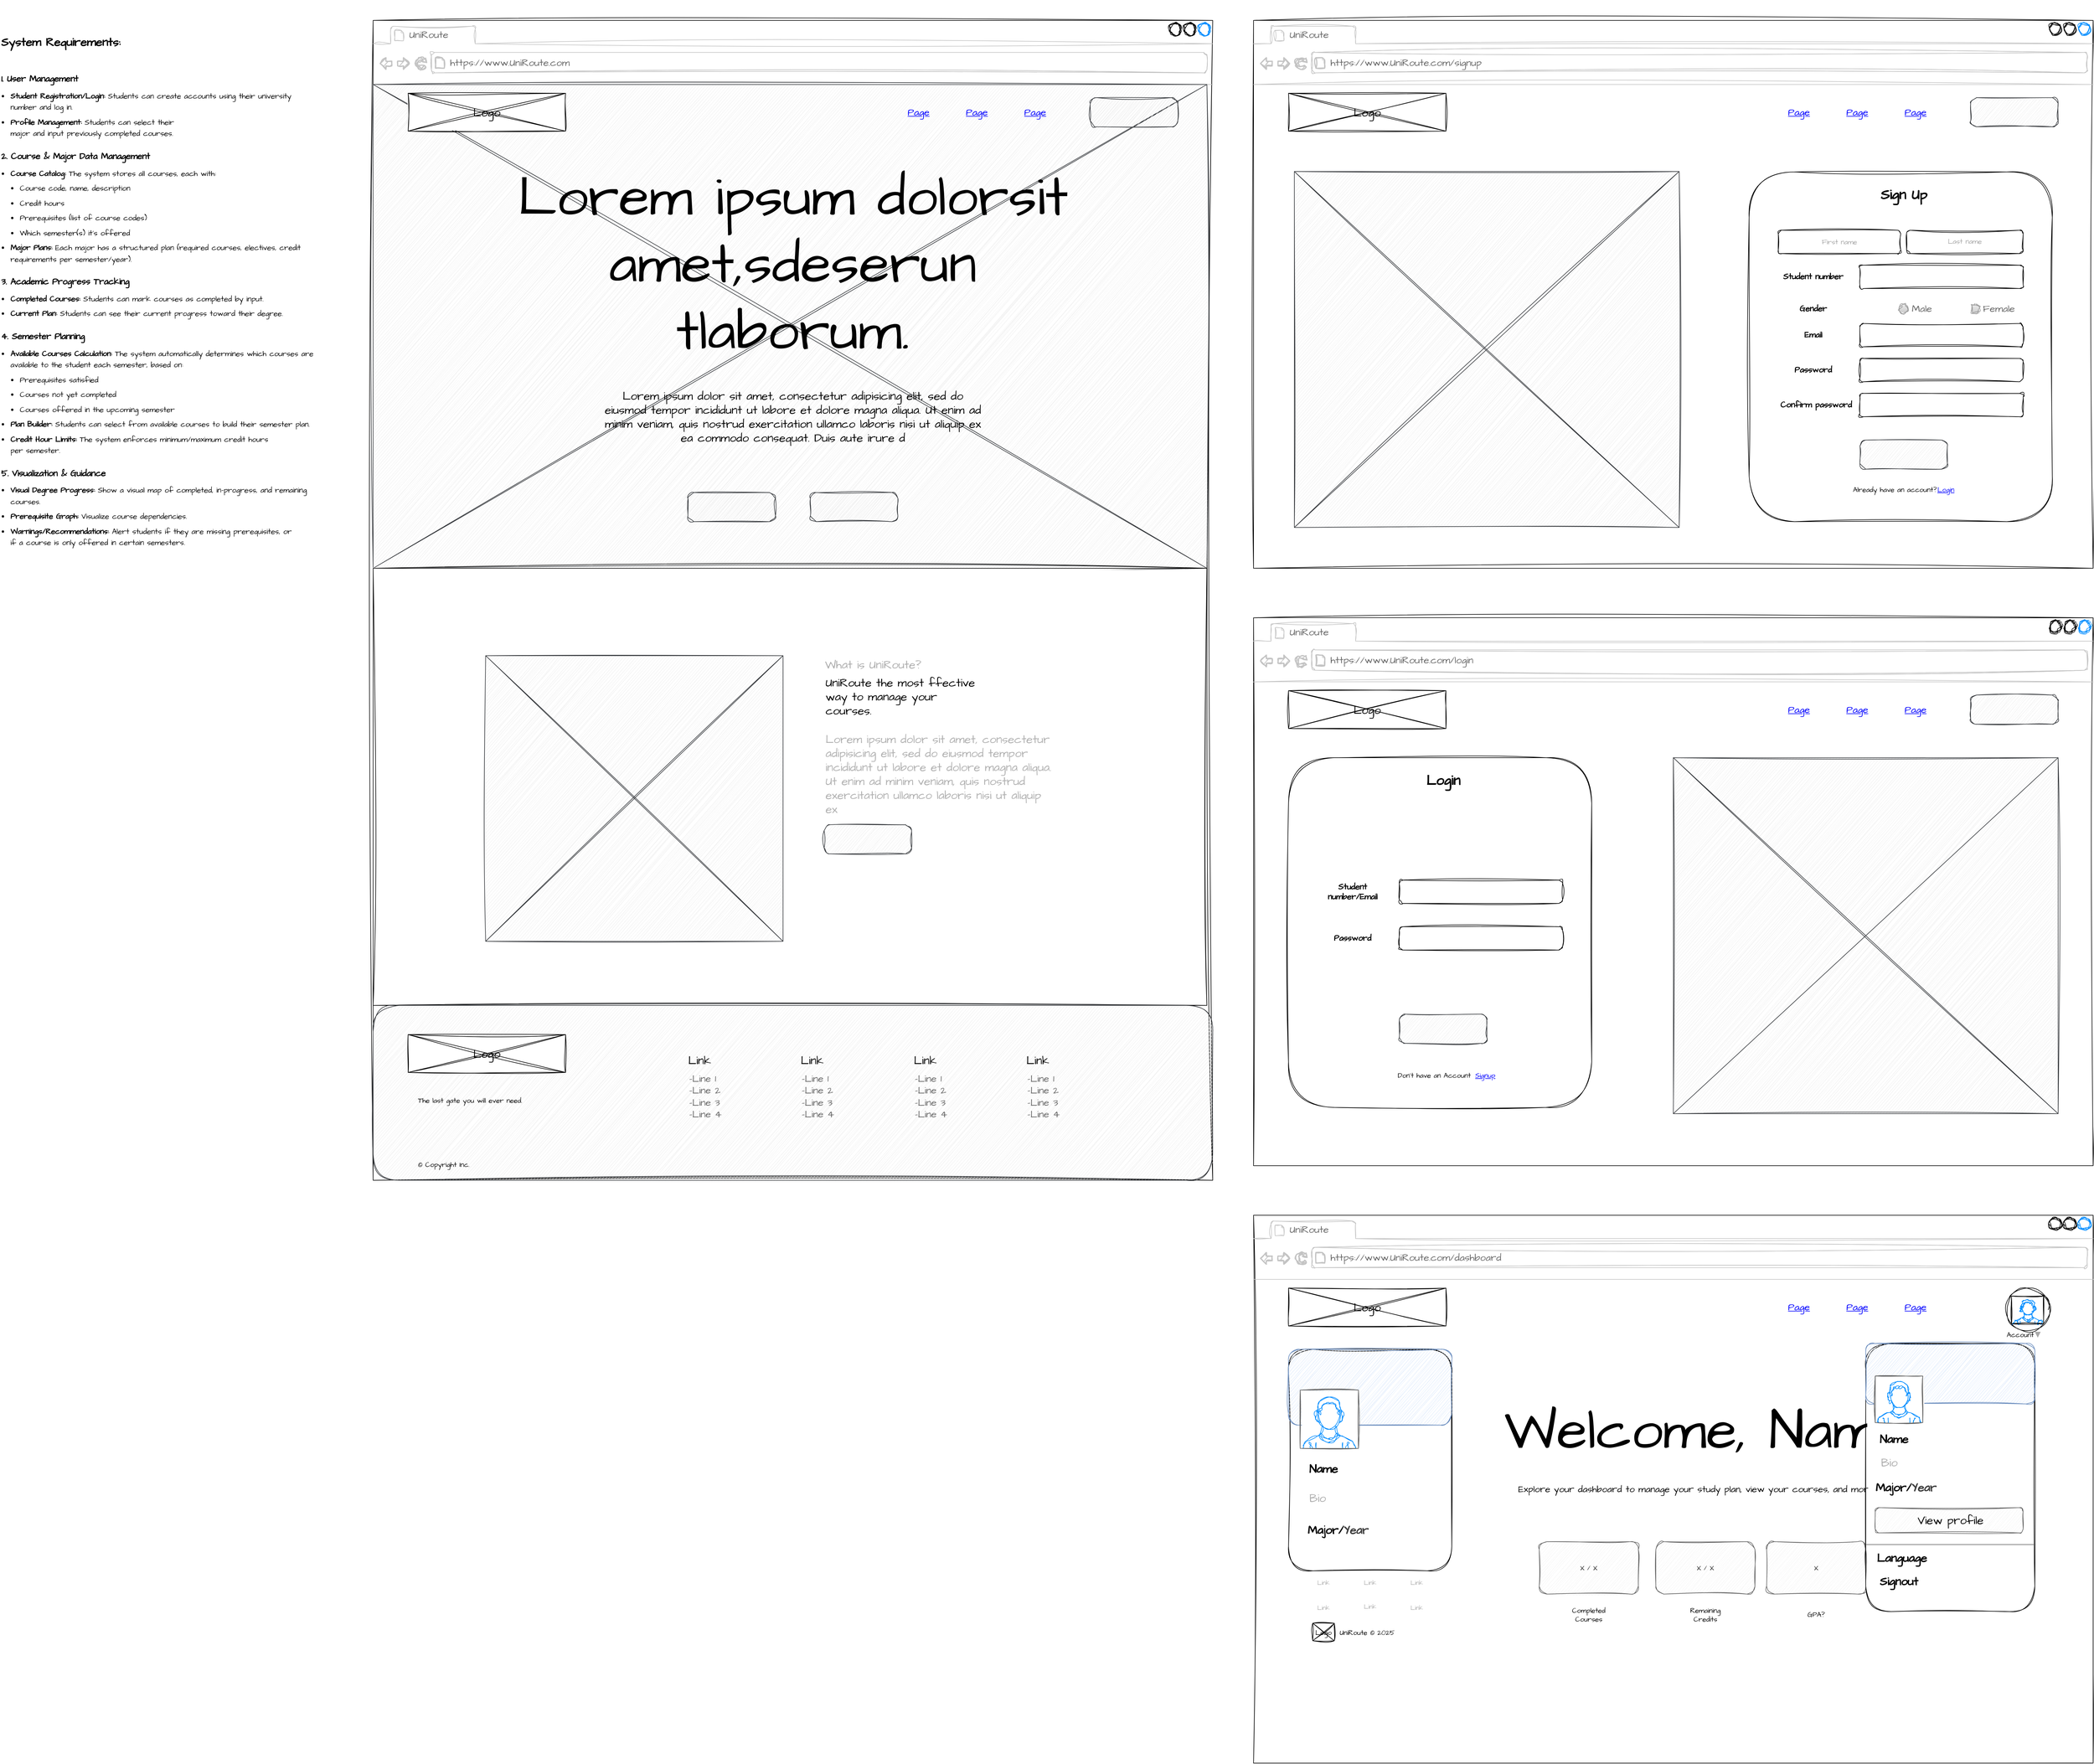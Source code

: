 <mxfile>
    <diagram id="aQZMGaKYH32bafOgdUNO" name="Page-1">
        <mxGraphModel dx="1786" dy="1179" grid="1" gridSize="10" guides="1" tooltips="1" connect="1" arrows="1" fold="1" page="0" pageScale="1" pageWidth="1100" pageHeight="850" math="0" shadow="0">
            <root>
                <mxCell id="0"/>
                <mxCell id="1" parent="0"/>
                <mxCell id="2" value="" style="strokeWidth=1;shadow=0;dashed=0;align=center;html=1;shape=mxgraph.mockup.containers.browserWindow;rSize=0;strokeColor2=#008cff;strokeColor3=#c4c4c4;mainText=,;recursiveResize=0;fillColor=default;movable=1;resizable=1;rotatable=1;deletable=1;editable=1;locked=0;connectable=1;fontStyle=1;sketch=1;curveFitting=1;jiggle=2;" parent="1" vertex="1">
                    <mxGeometry x="270" y="-110" width="1440" height="1990" as="geometry"/>
                </mxCell>
                <mxCell id="32" value="" style="verticalLabelPosition=bottom;shadow=0;dashed=0;align=center;html=1;verticalAlign=top;strokeWidth=1;shape=mxgraph.mockup.graphics.simpleIcon;movable=1;resizable=1;rotatable=1;deletable=1;editable=1;locked=0;connectable=1;sketch=1;curveFitting=1;jiggle=2;fillColor=#eeeeee;strokeColor=#36393d;" parent="2" vertex="1">
                    <mxGeometry y="110" width="1430" height="830" as="geometry"/>
                </mxCell>
                <mxCell id="3" value="UniRoute" style="strokeWidth=1;shadow=0;dashed=0;align=center;html=1;shape=mxgraph.mockup.containers.anchor;fontSize=17;fontColor=#666666;align=left;whiteSpace=wrap;sketch=1;curveFitting=1;jiggle=2;fontFamily=Architects Daughter;fontSource=https%3A%2F%2Ffonts.googleapis.com%2Fcss%3Ffamily%3DArchitects%2BDaughter;" parent="2" vertex="1">
                    <mxGeometry x="60" y="12" width="110" height="26" as="geometry"/>
                </mxCell>
                <mxCell id="4" value="https://www.UniRoute.com" style="strokeWidth=1;shadow=0;dashed=0;align=center;html=1;shape=mxgraph.mockup.containers.anchor;rSize=0;fontSize=17;fontColor=#666666;align=left;sketch=1;curveFitting=1;jiggle=2;fontFamily=Architects Daughter;fontSource=https%3A%2F%2Ffonts.googleapis.com%2Fcss%3Ffamily%3DArchitects%2BDaughter;" parent="2" vertex="1">
                    <mxGeometry x="130" y="60" width="250" height="26" as="geometry"/>
                </mxCell>
                <mxCell id="6" value="" style="verticalLabelPosition=bottom;shadow=0;dashed=0;align=center;html=1;verticalAlign=top;strokeWidth=1;shape=mxgraph.mockup.graphics.simpleIcon;fillColor=default;fontColor=#333333;strokeColor=default;sketch=1;curveFitting=1;jiggle=2;" parent="2" vertex="1">
                    <mxGeometry x="60" y="125" width="270" height="65" as="geometry"/>
                </mxCell>
                <mxCell id="21" value="" style="strokeWidth=1;shadow=0;dashed=0;align=center;html=1;shape=mxgraph.mockup.buttons.button;strokeColor=#36393d;mainText=;buttonStyle=round;fontSize=17;fontStyle=1;fillColor=#eeeeee;whiteSpace=wrap;sketch=1;curveFitting=1;jiggle=2;" parent="2" vertex="1">
                    <mxGeometry x="1230" y="132.5" width="150" height="50" as="geometry"/>
                </mxCell>
                <mxCell id="26" value="" style="group;sketch=1;curveFitting=1;jiggle=2;fontFamily=Architects Daughter;fontSource=https%3A%2F%2Ffonts.googleapis.com%2Fcss%3Ffamily%3DArchitects%2BDaughter;" parent="2" vertex="1" connectable="0">
                    <mxGeometry x="860" y="142.5" width="350" height="30.5" as="geometry"/>
                </mxCell>
                <mxCell id="22" value="&lt;font data-font-src=&quot;https://fonts.googleapis.com/css?family=Architects+Daughter&quot; face=&quot;Architects Daughter&quot;&gt;Page&lt;/font&gt;" style="shape=rectangle;strokeColor=none;fillColor=none;linkText=;fontSize=17;fontColor=#0000ff;fontStyle=4;html=1;align=center;movable=1;resizable=1;rotatable=1;deletable=1;editable=1;locked=0;connectable=1;sketch=1;curveFitting=1;jiggle=2;" parent="26" vertex="1">
                    <mxGeometry x="200" y="0.5" width="150" height="30" as="geometry"/>
                </mxCell>
                <mxCell id="23" value="&lt;font data-font-src=&quot;https://fonts.googleapis.com/css?family=Architects+Daughter&quot; face=&quot;Architects Daughter&quot;&gt;Page&lt;/font&gt;" style="shape=rectangle;strokeColor=none;fillColor=none;linkText=;fontSize=17;fontColor=#0000ff;fontStyle=4;html=1;align=center;movable=1;resizable=1;rotatable=1;deletable=1;editable=1;locked=0;connectable=1;sketch=1;curveFitting=1;jiggle=2;" parent="26" vertex="1">
                    <mxGeometry x="100" width="150" height="30" as="geometry"/>
                </mxCell>
                <mxCell id="24" value="&lt;font data-font-src=&quot;https://fonts.googleapis.com/css?family=Architects+Daughter&quot; face=&quot;Architects Daughter&quot;&gt;Page&lt;/font&gt;" style="shape=rectangle;strokeColor=none;fillColor=none;linkText=;fontSize=17;fontColor=#0000ff;fontStyle=4;html=1;align=center;movable=1;resizable=1;rotatable=1;deletable=1;editable=1;locked=0;connectable=1;sketch=1;curveFitting=1;jiggle=2;" parent="26" vertex="1">
                    <mxGeometry width="150" height="30" as="geometry"/>
                </mxCell>
                <mxCell id="33" value="&lt;font style=&quot;font-size: 96px;&quot;&gt;&lt;span style=&quot;color: rgb(0, 0, 0); text-align: left;&quot;&gt;Lorem ipsum dolorsit amet,sdeserun&lt;/span&gt;&lt;/font&gt;&lt;div&gt;&lt;font style=&quot;font-size: 96px;&quot;&gt;&lt;span style=&quot;color: rgb(0, 0, 0); text-align: left;&quot;&gt;tlaborum.&lt;/span&gt;&lt;br style=&quot;text-align: left;&quot;&gt;&lt;/font&gt;&lt;/div&gt;" style="text;html=1;align=center;verticalAlign=middle;whiteSpace=wrap;rounded=0;sketch=1;curveFitting=1;jiggle=2;fontFamily=Architects Daughter;fontSource=https%3A%2F%2Ffonts.googleapis.com%2Fcss%3Ffamily%3DArchitects%2BDaughter;" parent="2" vertex="1">
                    <mxGeometry x="230" y="260" width="980" height="320" as="geometry"/>
                </mxCell>
                <mxCell id="35" value="&lt;span&gt;&lt;/span&gt;&lt;span style=&quot;color: rgb(0, 0, 0); text-align: left;&quot;&gt;&lt;font style=&quot;font-size: 20px;&quot;&gt;Lorem ipsum dolor sit amet, consectetur adipisicing elit, sed do eiusmod tempor incididunt ut labore et dolore magna aliqua. Ut enim ad minim veniam, quis nostrud exercitation ullamco laboris nisi ut aliquip ex ea commodo consequat. Duis aute irure d&lt;/font&gt;&lt;/span&gt;" style="text;html=1;align=center;verticalAlign=middle;whiteSpace=wrap;rounded=0;sketch=1;curveFitting=1;jiggle=2;fontFamily=Architects Daughter;fontSource=https%3A%2F%2Ffonts.googleapis.com%2Fcss%3Ffamily%3DArchitects%2BDaughter;" parent="2" vertex="1">
                    <mxGeometry x="395" y="620" width="650" height="120" as="geometry"/>
                </mxCell>
                <mxCell id="37" value="" style="strokeWidth=1;shadow=0;dashed=0;align=center;html=1;shape=mxgraph.mockup.buttons.button;strokeColor=#36393d;mainText=;buttonStyle=round;fontSize=17;fontStyle=1;fillColor=#eeeeee;whiteSpace=wrap;sketch=1;curveFitting=1;jiggle=2;" parent="2" vertex="1">
                    <mxGeometry x="540" y="810" width="150" height="50" as="geometry"/>
                </mxCell>
                <mxCell id="36" value="" style="strokeWidth=1;shadow=0;dashed=0;align=center;html=1;shape=mxgraph.mockup.buttons.button;strokeColor=#36393d;mainText=;buttonStyle=round;fontSize=17;fontStyle=1;fillColor=#eeeeee;whiteSpace=wrap;sketch=1;curveFitting=1;jiggle=2;" parent="2" vertex="1">
                    <mxGeometry x="750" y="810" width="150" height="50" as="geometry"/>
                </mxCell>
                <mxCell id="53" value="&lt;font style=&quot;font-size: 20px;&quot;&gt;Logo&lt;/font&gt;" style="text;html=1;align=center;verticalAlign=middle;whiteSpace=wrap;rounded=0;sketch=1;curveFitting=1;jiggle=2;fontFamily=Architects Daughter;fontSource=https%3A%2F%2Ffonts.googleapis.com%2Fcss%3Ffamily%3DArchitects%2BDaughter;" parent="2" vertex="1">
                    <mxGeometry x="165" y="142.5" width="60" height="30" as="geometry"/>
                </mxCell>
                <mxCell id="322" value="" style="rounded=0;whiteSpace=wrap;html=1;sketch=1;curveFitting=1;jiggle=2;" parent="2" vertex="1">
                    <mxGeometry y="940" width="1430" height="750" as="geometry"/>
                </mxCell>
                <mxCell id="314" value="" style="verticalLabelPosition=bottom;shadow=0;dashed=0;align=center;html=1;verticalAlign=top;strokeWidth=1;shape=mxgraph.mockup.graphics.simpleIcon;strokeColor=#36393d;sketch=1;curveFitting=1;jiggle=2;fillColor=#eeeeee;" parent="2" vertex="1">
                    <mxGeometry x="193" y="1090" width="510" height="490" as="geometry"/>
                </mxCell>
                <mxCell id="315" value="&lt;font style=&quot;color: rgb(173, 173, 173);&quot;&gt;What is UniRoute?&lt;/font&gt;" style="text;html=1;align=center;verticalAlign=middle;whiteSpace=wrap;rounded=0;fontSize=20;sketch=1;curveFitting=1;jiggle=2;fontFamily=Architects Daughter;fontSource=https%3A%2F%2Ffonts.googleapis.com%2Fcss%3Ffamily%3DArchitects%2BDaughter;" parent="2" vertex="1">
                    <mxGeometry x="765" y="1090" width="185" height="30" as="geometry"/>
                </mxCell>
                <mxCell id="316" value="&lt;font style=&quot;color: rgb(176, 176, 176);&quot;&gt;Lorem ipsum dolor sit amet, consectetur adipisicing elit, sed do eiusmod tempor incididunt ut labore et dolore magna aliqua. Ut enim ad minim veniam, quis nostrud exercitation ullamco laboris nisi ut aliquip ex&amp;nbsp;&lt;/font&gt;" style="text;spacingTop=-5;whiteSpace=wrap;html=1;align=left;fontSize=20;fontFamily=Architects Daughter;fillColor=none;strokeColor=none;sketch=1;curveFitting=1;jiggle=2;fontSource=https%3A%2F%2Ffonts.googleapis.com%2Fcss%3Ffamily%3DArchitects%2BDaughter;" parent="2" vertex="1">
                    <mxGeometry x="773.5" y="1220" width="397" height="140" as="geometry"/>
                </mxCell>
                <mxCell id="317" value="UniRoute the most ffective way to manage your courses." style="text;html=1;align=left;verticalAlign=middle;whiteSpace=wrap;rounded=0;fontSize=20;sketch=1;curveFitting=1;jiggle=2;fontFamily=Architects Daughter;fontSource=https%3A%2F%2Ffonts.googleapis.com%2Fcss%3Ffamily%3DArchitects%2BDaughter;" parent="2" vertex="1">
                    <mxGeometry x="773.5" y="1120" width="266.5" height="80" as="geometry"/>
                </mxCell>
                <mxCell id="319" value="" style="strokeWidth=1;shadow=0;dashed=0;align=center;html=1;shape=mxgraph.mockup.buttons.button;strokeColor=#36393d;mainText=;buttonStyle=round;fontSize=17;fontStyle=1;fillColor=#eeeeee;whiteSpace=wrap;sketch=1;curveFitting=1;jiggle=2;" parent="2" vertex="1">
                    <mxGeometry x="773.5" y="1380" width="150" height="50" as="geometry"/>
                </mxCell>
                <mxCell id="420" value="" style="rounded=1;whiteSpace=wrap;html=1;sketch=1;curveFitting=1;jiggle=2;fillColor=#eeeeee;strokeColor=#36393d;" parent="2" vertex="1">
                    <mxGeometry y="1690" width="1440" height="300" as="geometry"/>
                </mxCell>
                <mxCell id="404" value="&lt;span&gt;&lt;/span&gt;&lt;span&gt;&lt;/span&gt;&lt;span style=&quot;white-space:pre-wrap;&quot;&gt;© Copyright Inc.&lt;/span&gt;" style="text;whiteSpace=wrap;html=1;fontFamily=Architects Daughter;fontSource=https%3A%2F%2Ffonts.googleapis.com%2Fcss%3Ffamily%3DArchitects%2BDaughter;" parent="2" vertex="1">
                    <mxGeometry x="75" y="1950" width="170" height="40" as="geometry"/>
                </mxCell>
                <mxCell id="389" value="" style="verticalLabelPosition=bottom;shadow=0;dashed=0;align=center;html=1;verticalAlign=top;strokeWidth=1;shape=mxgraph.mockup.graphics.simpleIcon;fillColor=default;fontColor=#333333;strokeColor=default;sketch=1;curveFitting=1;jiggle=2;" parent="2" vertex="1">
                    <mxGeometry x="60" y="1740" width="270" height="65" as="geometry"/>
                </mxCell>
                <mxCell id="391" value="&lt;font style=&quot;font-size: 20px;&quot;&gt;Logo&lt;/font&gt;" style="text;html=1;align=center;verticalAlign=middle;whiteSpace=wrap;rounded=0;sketch=1;curveFitting=1;jiggle=2;fontFamily=Architects Daughter;fontSource=https%3A%2F%2Ffonts.googleapis.com%2Fcss%3Ffamily%3DArchitects%2BDaughter;" parent="2" vertex="1">
                    <mxGeometry x="165" y="1757.5" width="60" height="30" as="geometry"/>
                </mxCell>
                <mxCell id="405" value="&lt;span&gt;&lt;/span&gt;&lt;span&gt;&lt;/span&gt;&lt;span style=&quot;white-space:pre-wrap;&quot;&gt;The last gate you will ever need.&lt;/span&gt;" style="text;whiteSpace=wrap;html=1;fontFamily=Architects Daughter;fontSource=https%3A%2F%2Ffonts.googleapis.com%2Fcss%3Ffamily%3DArchitects%2BDaughter;" parent="2" vertex="1">
                    <mxGeometry x="75" y="1840" width="240" height="40" as="geometry"/>
                </mxCell>
                <mxCell id="400" value="" style="group;fontFamily=Architects Daughter;fontSource=https%3A%2F%2Ffonts.googleapis.com%2Fcss%3Ffamily%3DArchitects%2BDaughter;" parent="2" vertex="1" connectable="0">
                    <mxGeometry x="1110" y="1764" width="90" height="135" as="geometry"/>
                </mxCell>
                <mxCell id="398" value="&lt;font face=&quot;Architects Daughter&quot; style=&quot;font-size: 20px;&quot;&gt;Link&lt;/font&gt;" style="text;html=1;align=center;verticalAlign=middle;whiteSpace=wrap;rounded=0;flipH=1;flipV=0;" parent="400" vertex="1">
                    <mxGeometry width="60" height="40" as="geometry"/>
                </mxCell>
                <mxCell id="399" value="&lt;font data-font-src=&quot;https://fonts.googleapis.com/css?family=Architects+Daughter&quot; face=&quot;Architects Daughter&quot;&gt;-Line 1&lt;br&gt;-Line 2&lt;br&gt;-Line 3&lt;br&gt;-Line 4&lt;/font&gt;" style="strokeWidth=1;shadow=0;dashed=0;align=center;html=1;shape=mxgraph.mockup.text.bulletedList;textColor=#666666;mainText=,,,,;textSize=17;bulletStyle=none;strokeColor=none;fillColor=none;align=left;verticalAlign=top;fontSize=17;fontColor=#666666;flipH=1;flipV=0;" parent="400" vertex="1">
                    <mxGeometry x="10" y="35" width="80" height="100" as="geometry"/>
                </mxCell>
                <mxCell id="401" value="" style="group;fontFamily=Architects Daughter;fontSource=https%3A%2F%2Ffonts.googleapis.com%2Fcss%3Ffamily%3DArchitects%2BDaughter;" parent="2" vertex="1" connectable="0">
                    <mxGeometry x="917" y="1764" width="90" height="135" as="geometry"/>
                </mxCell>
                <mxCell id="396" value="&lt;font data-font-src=&quot;https://fonts.googleapis.com/css?family=Architects+Daughter&quot; face=&quot;Architects Daughter&quot; style=&quot;font-size: 20px;&quot;&gt;Link&lt;/font&gt;" style="text;html=1;align=center;verticalAlign=middle;whiteSpace=wrap;rounded=0;flipH=1;flipV=0;" parent="401" vertex="1">
                    <mxGeometry width="60" height="40" as="geometry"/>
                </mxCell>
                <mxCell id="397" value="&lt;font data-font-src=&quot;https://fonts.googleapis.com/css?family=Architects+Daughter&quot; face=&quot;Architects Daughter&quot;&gt;-Line 1&lt;br&gt;-Line 2&lt;br&gt;-Line 3&lt;br&gt;-Line 4&lt;/font&gt;" style="strokeWidth=1;shadow=0;dashed=0;align=center;html=1;shape=mxgraph.mockup.text.bulletedList;textColor=#666666;mainText=,,,,;textSize=17;bulletStyle=none;strokeColor=none;fillColor=none;align=left;verticalAlign=top;fontSize=17;fontColor=#666666;flipH=1;flipV=0;" parent="401" vertex="1">
                    <mxGeometry x="10" y="35" width="80" height="100" as="geometry"/>
                </mxCell>
                <mxCell id="402" value="" style="group;fontFamily=Architects Daughter;fontSource=https%3A%2F%2Ffonts.googleapis.com%2Fcss%3Ffamily%3DArchitects%2BDaughter;" parent="2" vertex="1" connectable="0">
                    <mxGeometry x="723" y="1764" width="90" height="135" as="geometry"/>
                </mxCell>
                <mxCell id="394" value="&lt;font data-font-src=&quot;https://fonts.googleapis.com/css?family=Architects+Daughter&quot; face=&quot;Architects Daughter&quot; style=&quot;font-size: 20px;&quot;&gt;Link&lt;/font&gt;" style="text;html=1;align=center;verticalAlign=middle;whiteSpace=wrap;rounded=0;flipH=1;flipV=0;" parent="402" vertex="1">
                    <mxGeometry width="60" height="40" as="geometry"/>
                </mxCell>
                <mxCell id="395" value="&lt;font face=&quot;Architects Daughter&quot;&gt;-Line 1&lt;br&gt;-Line 2&lt;br&gt;-Line 3&lt;br&gt;-Line 4&lt;/font&gt;" style="strokeWidth=1;shadow=0;dashed=0;align=center;html=1;shape=mxgraph.mockup.text.bulletedList;textColor=#666666;mainText=,,,,;textSize=17;bulletStyle=none;strokeColor=none;fillColor=none;align=left;verticalAlign=top;fontSize=17;fontColor=#666666;flipH=1;flipV=0;" parent="402" vertex="1">
                    <mxGeometry x="10" y="35" width="80" height="100" as="geometry"/>
                </mxCell>
                <mxCell id="417" value="" style="group;fontFamily=Architects Daughter;fontSource=https%3A%2F%2Ffonts.googleapis.com%2Fcss%3Ffamily%3DArchitects%2BDaughter;" parent="2" vertex="1" connectable="0">
                    <mxGeometry x="530" y="1764" width="90" height="135" as="geometry"/>
                </mxCell>
                <mxCell id="418" value="&lt;font data-font-src=&quot;https://fonts.googleapis.com/css?family=Architects+Daughter&quot; face=&quot;Architects Daughter&quot; style=&quot;font-size: 20px;&quot;&gt;Link&lt;/font&gt;" style="text;html=1;align=center;verticalAlign=middle;whiteSpace=wrap;rounded=0;flipH=1;flipV=0;" parent="417" vertex="1">
                    <mxGeometry width="60" height="40" as="geometry"/>
                </mxCell>
                <mxCell id="419" value="&lt;font face=&quot;Architects Daughter&quot;&gt;-Line 1&lt;br&gt;-Line 2&lt;br&gt;-Line 3&lt;br&gt;-Line 4&lt;/font&gt;" style="strokeWidth=1;shadow=0;dashed=0;align=center;html=1;shape=mxgraph.mockup.text.bulletedList;textColor=#666666;mainText=,,,,;textSize=17;bulletStyle=none;strokeColor=none;fillColor=none;align=left;verticalAlign=top;fontSize=17;fontColor=#666666;flipH=1;flipV=0;" parent="417" vertex="1">
                    <mxGeometry x="10" y="35" width="80" height="100" as="geometry"/>
                </mxCell>
                <mxCell id="61" value="" style="strokeWidth=1;shadow=0;dashed=0;align=center;html=1;shape=mxgraph.mockup.containers.browserWindow;rSize=0;strokeColor2=#008cff;strokeColor3=#c4c4c4;mainText=,;recursiveResize=0;fillColor=default;movable=1;resizable=1;rotatable=1;deletable=1;editable=1;locked=0;connectable=1;fontStyle=1;fontFamily=Architects Daughter;fontSource=https%3A%2F%2Ffonts.googleapis.com%2Fcss%3Ffamily%3DArchitects%2BDaughter;sketch=1;curveFitting=1;jiggle=2;" parent="1" vertex="1">
                    <mxGeometry x="1780" y="-110" width="1440" height="940" as="geometry"/>
                </mxCell>
                <mxCell id="63" value="UniRoute" style="strokeWidth=1;shadow=0;dashed=0;align=center;html=1;shape=mxgraph.mockup.containers.anchor;fontSize=17;fontColor=#666666;align=left;whiteSpace=wrap;sketch=1;curveFitting=1;jiggle=2;fontFamily=Architects Daughter;fontSource=https%3A%2F%2Ffonts.googleapis.com%2Fcss%3Ffamily%3DArchitects%2BDaughter;" parent="61" vertex="1">
                    <mxGeometry x="60" y="12" width="110" height="26" as="geometry"/>
                </mxCell>
                <mxCell id="64" value="https://www.UniRoute.com/signup" style="strokeWidth=1;shadow=0;dashed=0;align=center;html=1;shape=mxgraph.mockup.containers.anchor;rSize=0;fontSize=17;fontColor=#666666;align=left;sketch=1;curveFitting=1;jiggle=2;fontFamily=Architects Daughter;fontSource=https%3A%2F%2Ffonts.googleapis.com%2Fcss%3Ffamily%3DArchitects%2BDaughter;" parent="61" vertex="1">
                    <mxGeometry x="130" y="60" width="250" height="26" as="geometry"/>
                </mxCell>
                <mxCell id="65" value="" style="verticalLabelPosition=bottom;shadow=0;dashed=0;align=center;html=1;verticalAlign=top;strokeWidth=1;shape=mxgraph.mockup.graphics.simpleIcon;fillColor=default;fontColor=#333333;strokeColor=default;sketch=1;curveFitting=1;jiggle=2;" parent="61" vertex="1">
                    <mxGeometry x="60" y="125" width="270" height="65" as="geometry"/>
                </mxCell>
                <mxCell id="66" value="" style="strokeWidth=1;shadow=0;dashed=0;align=center;html=1;shape=mxgraph.mockup.buttons.button;strokeColor=#36393d;mainText=;buttonStyle=round;fontSize=17;fontStyle=1;fillColor=#eeeeee;whiteSpace=wrap;sketch=1;curveFitting=1;jiggle=2;" parent="61" vertex="1">
                    <mxGeometry x="1230" y="132.5" width="150" height="50" as="geometry"/>
                </mxCell>
                <mxCell id="67" value="" style="group;sketch=1;curveFitting=1;jiggle=2;" parent="61" vertex="1" connectable="0">
                    <mxGeometry x="860" y="142.5" width="350" height="30.5" as="geometry"/>
                </mxCell>
                <mxCell id="68" value="&lt;font data-font-src=&quot;https://fonts.googleapis.com/css?family=Architects+Daughter&quot; face=&quot;Architects Daughter&quot;&gt;Page&lt;/font&gt;" style="shape=rectangle;strokeColor=none;fillColor=none;linkText=;fontSize=17;fontColor=#0000ff;fontStyle=4;html=1;align=center;movable=1;resizable=1;rotatable=1;deletable=1;editable=1;locked=0;connectable=1;sketch=1;curveFitting=1;jiggle=2;" parent="67" vertex="1">
                    <mxGeometry x="200" y="0.5" width="150" height="30" as="geometry"/>
                </mxCell>
                <mxCell id="69" value="&lt;font data-font-src=&quot;https://fonts.googleapis.com/css?family=Architects+Daughter&quot; face=&quot;Architects Daughter&quot;&gt;Page&lt;/font&gt;" style="shape=rectangle;strokeColor=none;fillColor=none;linkText=;fontSize=17;fontColor=#0000ff;fontStyle=4;html=1;align=center;movable=1;resizable=1;rotatable=1;deletable=1;editable=1;locked=0;connectable=1;sketch=1;curveFitting=1;jiggle=2;" parent="67" vertex="1">
                    <mxGeometry x="100" width="150" height="30" as="geometry"/>
                </mxCell>
                <mxCell id="70" value="&lt;font data-font-src=&quot;https://fonts.googleapis.com/css?family=Architects+Daughter&quot; face=&quot;Architects Daughter&quot;&gt;Page&lt;/font&gt;" style="shape=rectangle;strokeColor=none;fillColor=none;linkText=;fontSize=17;fontColor=#0000ff;fontStyle=4;html=1;align=center;movable=1;resizable=1;rotatable=1;deletable=1;editable=1;locked=0;connectable=1;sketch=1;curveFitting=1;jiggle=2;" parent="67" vertex="1">
                    <mxGeometry width="150" height="30" as="geometry"/>
                </mxCell>
                <mxCell id="75" value="&lt;font style=&quot;font-size: 20px;&quot;&gt;Logo&lt;/font&gt;" style="text;html=1;align=center;verticalAlign=middle;whiteSpace=wrap;rounded=0;sketch=1;curveFitting=1;jiggle=2;fontFamily=Architects Daughter;fontSource=https%3A%2F%2Ffonts.googleapis.com%2Fcss%3Ffamily%3DArchitects%2BDaughter;" parent="61" vertex="1">
                    <mxGeometry x="165" y="142.5" width="60" height="30" as="geometry"/>
                </mxCell>
                <mxCell id="88" value="" style="verticalLabelPosition=bottom;shadow=0;dashed=0;align=center;html=1;verticalAlign=top;strokeWidth=1;shape=mxgraph.mockup.graphics.simpleIcon;strokeColor=#36393d;fillColor=#eeeeee;sketch=1;curveFitting=1;jiggle=2;" parent="61" vertex="1">
                    <mxGeometry x="70" y="259.25" width="660" height="610.75" as="geometry"/>
                </mxCell>
                <mxCell id="89" value="" style="rounded=1;whiteSpace=wrap;html=1;movable=1;resizable=1;rotatable=1;deletable=1;editable=1;locked=0;connectable=1;sketch=1;curveFitting=1;jiggle=2;" parent="61" vertex="1">
                    <mxGeometry x="850" y="260" width="520" height="600" as="geometry"/>
                </mxCell>
                <mxCell id="90" value="&lt;b&gt;&lt;font style=&quot;font-size: 24px;&quot;&gt;Sign Up&lt;/font&gt;&lt;/b&gt;" style="text;html=1;align=center;verticalAlign=middle;whiteSpace=wrap;rounded=0;sketch=1;curveFitting=1;jiggle=2;fontFamily=Architects Daughter;fontSource=https%3A%2F%2Ffonts.googleapis.com%2Fcss%3Ffamily%3DArchitects%2BDaughter;" parent="61" vertex="1">
                    <mxGeometry x="1062.5" y="280" width="105" height="40" as="geometry"/>
                </mxCell>
                <mxCell id="106" value="" style="group;sketch=1;curveFitting=1;jiggle=2;fontFamily=Architects Daughter;fontSource=https%3A%2F%2Ffonts.googleapis.com%2Fcss%3Ffamily%3DArchitects%2BDaughter;" parent="61" vertex="1" connectable="0">
                    <mxGeometry x="900" y="420" width="420" height="40" as="geometry"/>
                </mxCell>
                <mxCell id="91" value="" style="rounded=1;whiteSpace=wrap;html=1;sketch=1;curveFitting=1;jiggle=2;" parent="106" vertex="1">
                    <mxGeometry x="140" width="280" height="40" as="geometry"/>
                </mxCell>
                <mxCell id="92" value="&lt;b&gt;&lt;font style=&quot;font-size: 14px;&quot;&gt;Student number&lt;/font&gt;&lt;/b&gt;" style="text;html=1;align=center;verticalAlign=middle;whiteSpace=wrap;rounded=0;sketch=1;curveFitting=1;jiggle=2;fontFamily=Architects Daughter;fontSource=https%3A%2F%2Ffonts.googleapis.com%2Fcss%3Ffamily%3DArchitects%2BDaughter;" parent="106" vertex="1">
                    <mxGeometry y="5" width="120" height="30" as="geometry"/>
                </mxCell>
                <mxCell id="107" value="" style="group;sketch=1;curveFitting=1;jiggle=2;fontFamily=Architects Daughter;fontSource=https%3A%2F%2Ffonts.googleapis.com%2Fcss%3Ffamily%3DArchitects%2BDaughter;" parent="61" vertex="1" connectable="0">
                    <mxGeometry x="900" y="520" width="420" height="40" as="geometry"/>
                </mxCell>
                <mxCell id="93" value="" style="rounded=1;whiteSpace=wrap;html=1;sketch=1;curveFitting=1;jiggle=2;" parent="107" vertex="1">
                    <mxGeometry x="140" width="280" height="40" as="geometry"/>
                </mxCell>
                <mxCell id="94" value="&lt;b&gt;&lt;font face=&quot;Architects Daughter&quot; style=&quot;font-size: 14px;&quot;&gt;Email&lt;/font&gt;&lt;/b&gt;" style="text;html=1;align=center;verticalAlign=middle;whiteSpace=wrap;rounded=0;sketch=1;curveFitting=1;jiggle=2;" parent="107" vertex="1">
                    <mxGeometry y="5" width="120" height="30" as="geometry"/>
                </mxCell>
                <mxCell id="108" value="" style="group;sketch=1;curveFitting=1;jiggle=2;fontFamily=Architects Daughter;fontSource=https%3A%2F%2Ffonts.googleapis.com%2Fcss%3Ffamily%3DArchitects%2BDaughter;" parent="61" vertex="1" connectable="0">
                    <mxGeometry x="900" y="580" width="420" height="40" as="geometry"/>
                </mxCell>
                <mxCell id="95" value="" style="rounded=1;whiteSpace=wrap;html=1;sketch=1;curveFitting=1;jiggle=2;" parent="108" vertex="1">
                    <mxGeometry x="140" width="280" height="40" as="geometry"/>
                </mxCell>
                <mxCell id="96" value="&lt;b&gt;&lt;font face=&quot;Architects Daughter&quot; style=&quot;font-size: 14px;&quot;&gt;Password&lt;/font&gt;&lt;/b&gt;" style="text;html=1;align=center;verticalAlign=middle;whiteSpace=wrap;rounded=0;sketch=1;curveFitting=1;jiggle=2;" parent="108" vertex="1">
                    <mxGeometry y="5" width="120" height="30" as="geometry"/>
                </mxCell>
                <mxCell id="109" value="" style="group;sketch=1;curveFitting=1;jiggle=2;fontFamily=Architects Daughter;fontSource=https%3A%2F%2Ffonts.googleapis.com%2Fcss%3Ffamily%3DArchitects%2BDaughter;" parent="61" vertex="1" connectable="0">
                    <mxGeometry x="900" y="640" width="420" height="40" as="geometry"/>
                </mxCell>
                <mxCell id="97" value="" style="rounded=1;whiteSpace=wrap;html=1;sketch=1;curveFitting=1;jiggle=2;" parent="109" vertex="1">
                    <mxGeometry x="140" width="280" height="40" as="geometry"/>
                </mxCell>
                <mxCell id="98" value="&lt;b&gt;&lt;font style=&quot;font-size: 14px;&quot;&gt;Confirm password&lt;/font&gt;&lt;/b&gt;" style="text;html=1;align=center;verticalAlign=middle;whiteSpace=wrap;rounded=0;sketch=1;curveFitting=1;jiggle=2;fontFamily=Architects Daughter;fontSource=https%3A%2F%2Ffonts.googleapis.com%2Fcss%3Ffamily%3DArchitects%2BDaughter;" parent="109" vertex="1">
                    <mxGeometry y="5" width="130" height="30" as="geometry"/>
                </mxCell>
                <mxCell id="243" value="" style="group;sketch=1;curveFitting=1;jiggle=2;fontFamily=Architects Daughter;fontSource=https%3A%2F%2Ffonts.googleapis.com%2Fcss%3Ffamily%3DArchitects%2BDaughter;" parent="61" vertex="1" connectable="0">
                    <mxGeometry x="900" y="360" width="420" height="40" as="geometry"/>
                </mxCell>
                <mxCell id="114" value="&lt;font data-font-src=&quot;https://fonts.googleapis.com/css?family=Architects+Daughter&quot; face=&quot;Architects Daughter&quot; style=&quot;color: rgb(163, 163, 163);&quot;&gt;First name&lt;/font&gt;" style="rounded=1;whiteSpace=wrap;html=1;sketch=1;curveFitting=1;jiggle=2;" parent="243" vertex="1">
                    <mxGeometry width="210" height="40" as="geometry"/>
                </mxCell>
                <mxCell id="206" value="&lt;font color=&quot;#a3a3a3&quot;&gt;Last name&lt;/font&gt;" style="rounded=1;whiteSpace=wrap;html=1;sketch=1;curveFitting=1;jiggle=2;fontFamily=Architects Daughter;fontSource=https%3A%2F%2Ffonts.googleapis.com%2Fcss%3Ffamily%3DArchitects%2BDaughter;" parent="243" vertex="1">
                    <mxGeometry x="220" width="200" height="40" as="geometry"/>
                </mxCell>
                <mxCell id="245" value="" style="group;sketch=1;curveFitting=1;jiggle=2;fontFamily=Architects Daughter;fontSource=https%3A%2F%2Ffonts.googleapis.com%2Fcss%3Ffamily%3DArchitects%2BDaughter;" parent="61" vertex="1" connectable="0">
                    <mxGeometry x="900" y="480" width="345" height="30" as="geometry"/>
                </mxCell>
                <mxCell id="100" value="&lt;b&gt;&lt;font data-font-src=&quot;https://fonts.googleapis.com/css?family=Architects+Daughter&quot; face=&quot;Architects Daughter&quot; style=&quot;font-size: 14px;&quot;&gt;Gender&lt;/font&gt;&lt;/b&gt;" style="text;html=1;align=center;verticalAlign=middle;whiteSpace=wrap;rounded=0;sketch=1;curveFitting=1;jiggle=2;" parent="245" vertex="1">
                    <mxGeometry width="120" height="30" as="geometry"/>
                </mxCell>
                <mxCell id="101" value="&lt;font data-font-src=&quot;https://fonts.googleapis.com/css?family=Architects+Daughter&quot; face=&quot;Architects Daughter&quot;&gt;Male&lt;/font&gt;" style="shape=ellipse;fillColor=#eeeeee;strokeColor=#999999;gradientColor=#cccccc;html=1;align=left;spacingLeft=4;fontSize=17;fontColor=#666666;labelPosition=right;shadow=0;sketch=1;curveFitting=1;jiggle=2;" parent="245" vertex="1">
                    <mxGeometry x="207.5" y="7.5" width="15" height="15" as="geometry"/>
                </mxCell>
                <mxCell id="105" value="&lt;font data-font-src=&quot;https://fonts.googleapis.com/css?family=Architects+Daughter&quot; face=&quot;Architects Daughter&quot;&gt;Female&lt;/font&gt;" style="shape=ellipse;fillColor=#eeeeee;strokeColor=#999999;gradientColor=#cccccc;html=1;align=left;spacingLeft=4;fontSize=17;fontColor=#666666;labelPosition=right;shadow=0;sketch=1;curveFitting=1;jiggle=2;" parent="245" vertex="1">
                    <mxGeometry x="330" y="7.5" width="15" height="15" as="geometry"/>
                </mxCell>
                <mxCell id="248" value="" style="strokeWidth=1;shadow=0;dashed=0;align=center;html=1;shape=mxgraph.mockup.buttons.button;strokeColor=#36393d;mainText=;buttonStyle=round;fontSize=17;fontStyle=1;fillColor=#eeeeee;whiteSpace=wrap;sketch=1;curveFitting=1;jiggle=2;" parent="61" vertex="1">
                    <mxGeometry x="1040" y="720" width="150" height="50" as="geometry"/>
                </mxCell>
                <mxCell id="252" value="" style="group;sketch=1;curveFitting=1;jiggle=2;fontFamily=Architects Daughter;fontSource=https%3A%2F%2Ffonts.googleapis.com%2Fcss%3Ffamily%3DArchitects%2BDaughter;" parent="61" vertex="1" connectable="0">
                    <mxGeometry x="1020" y="790" width="187" height="30" as="geometry"/>
                </mxCell>
                <mxCell id="250" value="&lt;font face=&quot;Architects Daughter&quot;&gt;Already have an account?&lt;/font&gt;" style="text;html=1;align=center;verticalAlign=middle;whiteSpace=wrap;rounded=0;sketch=1;curveFitting=1;jiggle=2;" parent="252" vertex="1">
                    <mxGeometry width="160" height="30" as="geometry"/>
                </mxCell>
                <mxCell id="251" value="&lt;font data-font-src=&quot;https://fonts.googleapis.com/css?family=Architects+Daughter&quot; face=&quot;Architects Daughter&quot; style=&quot;font-size: 12px;&quot;&gt;Login&lt;/font&gt;" style="shape=rectangle;strokeColor=none;fillColor=none;linkText=;fontSize=17;fontColor=#0000ff;fontStyle=4;html=1;align=center;sketch=1;curveFitting=1;jiggle=2;" parent="252" vertex="1">
                    <mxGeometry x="147" y="4" width="40" height="20" as="geometry"/>
                </mxCell>
                <mxCell id="253" value="" style="strokeWidth=1;shadow=0;dashed=0;align=center;html=1;shape=mxgraph.mockup.containers.browserWindow;rSize=0;strokeColor2=#008cff;strokeColor3=#c4c4c4;mainText=,;recursiveResize=0;fillColor=default;movable=1;resizable=1;rotatable=1;deletable=1;editable=1;locked=0;connectable=1;fontStyle=1;sketch=1;curveFitting=1;jiggle=2;" parent="1" vertex="1">
                    <mxGeometry x="1780" y="915" width="1440" height="940" as="geometry"/>
                </mxCell>
                <mxCell id="254" value="UniRoute" style="strokeWidth=1;shadow=0;dashed=0;align=center;html=1;shape=mxgraph.mockup.containers.anchor;fontSize=17;fontColor=#666666;align=left;whiteSpace=wrap;sketch=1;curveFitting=1;jiggle=2;fontFamily=Architects Daughter;fontSource=https%3A%2F%2Ffonts.googleapis.com%2Fcss%3Ffamily%3DArchitects%2BDaughter;" parent="253" vertex="1">
                    <mxGeometry x="60" y="12" width="110" height="26" as="geometry"/>
                </mxCell>
                <mxCell id="255" value="https://www.UniRoute.com/login" style="strokeWidth=1;shadow=0;dashed=0;align=center;html=1;shape=mxgraph.mockup.containers.anchor;rSize=0;fontSize=17;fontColor=#666666;align=left;sketch=1;curveFitting=1;jiggle=2;fontFamily=Architects Daughter;fontSource=https%3A%2F%2Ffonts.googleapis.com%2Fcss%3Ffamily%3DArchitects%2BDaughter;" parent="253" vertex="1">
                    <mxGeometry x="130" y="60" width="250" height="26" as="geometry"/>
                </mxCell>
                <mxCell id="256" value="" style="verticalLabelPosition=bottom;shadow=0;dashed=0;align=center;html=1;verticalAlign=top;strokeWidth=1;shape=mxgraph.mockup.graphics.simpleIcon;fillColor=default;fontColor=#333333;strokeColor=default;sketch=1;curveFitting=1;jiggle=2;" parent="253" vertex="1">
                    <mxGeometry x="60" y="125" width="270" height="65" as="geometry"/>
                </mxCell>
                <mxCell id="257" value="" style="strokeWidth=1;shadow=0;dashed=0;align=center;html=1;shape=mxgraph.mockup.buttons.button;strokeColor=#36393d;mainText=;buttonStyle=round;fontSize=17;fontStyle=1;fillColor=#eeeeee;whiteSpace=wrap;sketch=1;curveFitting=1;jiggle=2;" parent="253" vertex="1">
                    <mxGeometry x="1230" y="132.5" width="150" height="50" as="geometry"/>
                </mxCell>
                <mxCell id="258" value="" style="group;sketch=1;curveFitting=1;jiggle=2;" parent="253" vertex="1" connectable="0">
                    <mxGeometry x="860" y="142.5" width="350" height="30.5" as="geometry"/>
                </mxCell>
                <mxCell id="259" value="Page" style="shape=rectangle;strokeColor=none;fillColor=none;linkText=;fontSize=17;fontColor=#0000ff;fontStyle=4;html=1;align=center;movable=1;resizable=1;rotatable=1;deletable=1;editable=1;locked=0;connectable=1;sketch=1;curveFitting=1;jiggle=2;fontFamily=Architects Daughter;fontSource=https%3A%2F%2Ffonts.googleapis.com%2Fcss%3Ffamily%3DArchitects%2BDaughter;" parent="258" vertex="1">
                    <mxGeometry x="200" y="0.5" width="150" height="30" as="geometry"/>
                </mxCell>
                <mxCell id="260" value="Page" style="shape=rectangle;strokeColor=none;fillColor=none;linkText=;fontSize=17;fontColor=#0000ff;fontStyle=4;html=1;align=center;movable=1;resizable=1;rotatable=1;deletable=1;editable=1;locked=0;connectable=1;sketch=1;curveFitting=1;jiggle=2;fontFamily=Architects Daughter;fontSource=https%3A%2F%2Ffonts.googleapis.com%2Fcss%3Ffamily%3DArchitects%2BDaughter;" parent="258" vertex="1">
                    <mxGeometry x="100" width="150" height="30" as="geometry"/>
                </mxCell>
                <mxCell id="261" value="Page" style="shape=rectangle;strokeColor=none;fillColor=none;linkText=;fontSize=17;fontColor=#0000ff;fontStyle=4;html=1;align=center;movable=1;resizable=1;rotatable=1;deletable=1;editable=1;locked=0;connectable=1;sketch=1;curveFitting=1;jiggle=2;fontFamily=Architects Daughter;fontSource=https%3A%2F%2Ffonts.googleapis.com%2Fcss%3Ffamily%3DArchitects%2BDaughter;" parent="258" vertex="1">
                    <mxGeometry width="150" height="30" as="geometry"/>
                </mxCell>
                <mxCell id="262" value="&lt;font style=&quot;font-size: 20px;&quot;&gt;Logo&lt;/font&gt;" style="text;html=1;align=center;verticalAlign=middle;whiteSpace=wrap;rounded=0;sketch=1;curveFitting=1;jiggle=2;fontFamily=Architects Daughter;fontSource=https%3A%2F%2Ffonts.googleapis.com%2Fcss%3Ffamily%3DArchitects%2BDaughter;" parent="253" vertex="1">
                    <mxGeometry x="165" y="142.5" width="60" height="30" as="geometry"/>
                </mxCell>
                <mxCell id="264" value="" style="rounded=1;whiteSpace=wrap;html=1;movable=1;resizable=1;rotatable=1;deletable=1;editable=1;locked=0;connectable=1;sketch=1;curveFitting=1;jiggle=2;" parent="253" vertex="1">
                    <mxGeometry x="60" y="240" width="520" height="600" as="geometry"/>
                </mxCell>
                <mxCell id="265" value="&lt;b&gt;&lt;font style=&quot;font-size: 24px;&quot;&gt;Login&lt;/font&gt;&lt;/b&gt;" style="text;html=1;align=center;verticalAlign=middle;whiteSpace=wrap;rounded=0;sketch=1;curveFitting=1;jiggle=2;fontFamily=Architects Daughter;fontSource=https%3A%2F%2Ffonts.googleapis.com%2Fcss%3Ffamily%3DArchitects%2BDaughter;" parent="253" vertex="1">
                    <mxGeometry x="272.5" y="260" width="105" height="40" as="geometry"/>
                </mxCell>
                <mxCell id="266" value="" style="group;sketch=1;curveFitting=1;jiggle=2;" parent="253" vertex="1" connectable="0">
                    <mxGeometry x="110" y="450" width="420" height="40" as="geometry"/>
                </mxCell>
                <mxCell id="267" value="" style="rounded=1;whiteSpace=wrap;html=1;sketch=1;curveFitting=1;jiggle=2;" parent="266" vertex="1">
                    <mxGeometry x="140" width="280" height="40" as="geometry"/>
                </mxCell>
                <mxCell id="268" value="&lt;b&gt;&lt;font style=&quot;font-size: 14px;&quot;&gt;Student number/Email&lt;/font&gt;&lt;/b&gt;" style="text;html=1;align=center;verticalAlign=middle;whiteSpace=wrap;rounded=0;sketch=1;curveFitting=1;jiggle=2;fontFamily=Architects Daughter;fontSource=https%3A%2F%2Ffonts.googleapis.com%2Fcss%3Ffamily%3DArchitects%2BDaughter;" parent="266" vertex="1">
                    <mxGeometry y="5" width="120" height="30" as="geometry"/>
                </mxCell>
                <mxCell id="272" value="" style="group;sketch=1;curveFitting=1;jiggle=2;" parent="253" vertex="1" connectable="0">
                    <mxGeometry x="110" y="530" width="420" height="40" as="geometry"/>
                </mxCell>
                <mxCell id="273" value="" style="rounded=1;whiteSpace=wrap;html=1;sketch=1;curveFitting=1;jiggle=2;" parent="272" vertex="1">
                    <mxGeometry x="140" width="280" height="40" as="geometry"/>
                </mxCell>
                <mxCell id="274" value="&lt;b&gt;&lt;font style=&quot;font-size: 14px;&quot;&gt;Password&lt;/font&gt;&lt;/b&gt;" style="text;html=1;align=center;verticalAlign=middle;whiteSpace=wrap;rounded=0;sketch=1;curveFitting=1;jiggle=2;fontFamily=Architects Daughter;fontSource=https%3A%2F%2Ffonts.googleapis.com%2Fcss%3Ffamily%3DArchitects%2BDaughter;" parent="272" vertex="1">
                    <mxGeometry y="5" width="120" height="30" as="geometry"/>
                </mxCell>
                <mxCell id="285" value="" style="strokeWidth=1;shadow=0;dashed=0;align=center;html=1;shape=mxgraph.mockup.buttons.button;strokeColor=#36393d;mainText=;buttonStyle=round;fontSize=17;fontStyle=1;fillColor=#eeeeee;whiteSpace=wrap;sketch=1;curveFitting=1;jiggle=2;" parent="253" vertex="1">
                    <mxGeometry x="250" y="680" width="150" height="50" as="geometry"/>
                </mxCell>
                <mxCell id="286" value="" style="group;sketch=1;curveFitting=1;jiggle=2;" parent="253" vertex="1" connectable="0">
                    <mxGeometry x="230" y="770" width="187" height="30" as="geometry"/>
                </mxCell>
                <mxCell id="287" value="&lt;font data-font-src=&quot;https://fonts.googleapis.com/css?family=Architects+Daughter&quot; face=&quot;Architects Daughter&quot;&gt;Don&#39;t have an Account&lt;/font&gt;" style="text;html=1;align=center;verticalAlign=middle;whiteSpace=wrap;rounded=0;sketch=1;curveFitting=1;jiggle=2;" parent="286" vertex="1">
                    <mxGeometry width="160" height="30" as="geometry"/>
                </mxCell>
                <mxCell id="288" value="&lt;font face=&quot;Architects Daughter&quot; style=&quot;font-size: 12px;&quot;&gt;Signup&lt;/font&gt;" style="shape=rectangle;strokeColor=none;fillColor=none;linkText=;fontSize=17;fontColor=#0000ff;fontStyle=4;html=1;align=center;sketch=1;curveFitting=1;jiggle=2;" parent="286" vertex="1">
                    <mxGeometry x="147" y="4" width="40" height="20" as="geometry"/>
                </mxCell>
                <mxCell id="263" value="" style="verticalLabelPosition=bottom;shadow=0;dashed=0;align=center;html=1;verticalAlign=top;strokeWidth=1;shape=mxgraph.mockup.graphics.simpleIcon;strokeColor=#36393d;sketch=1;curveFitting=1;jiggle=2;fillColor=#eeeeee;" parent="253" vertex="1">
                    <mxGeometry x="720" y="240" width="660" height="610.75" as="geometry"/>
                </mxCell>
                <mxCell id="290" value="" style="strokeWidth=1;shadow=0;dashed=0;align=center;html=1;shape=mxgraph.mockup.containers.browserWindow;rSize=0;strokeColor2=#008cff;strokeColor3=#c4c4c4;mainText=,;recursiveResize=0;fillColor=default;movable=1;resizable=1;rotatable=1;deletable=1;editable=1;locked=0;connectable=1;fontStyle=1;sketch=1;curveFitting=1;jiggle=2;strokeColor=default;" parent="1" vertex="1">
                    <mxGeometry x="1780" y="1940" width="1440" height="940" as="geometry"/>
                </mxCell>
                <mxCell id="291" value="UniRoute" style="strokeWidth=1;shadow=0;dashed=0;align=center;html=1;shape=mxgraph.mockup.containers.anchor;fontSize=17;fontColor=#666666;align=left;whiteSpace=wrap;sketch=1;curveFitting=1;jiggle=2;fontFamily=Architects Daughter;fontSource=https%3A%2F%2Ffonts.googleapis.com%2Fcss%3Ffamily%3DArchitects%2BDaughter;" parent="290" vertex="1">
                    <mxGeometry x="60" y="12" width="110" height="26" as="geometry"/>
                </mxCell>
                <mxCell id="292" value="https://www.UniRoute.com/dashboard" style="strokeWidth=1;shadow=0;dashed=0;align=center;html=1;shape=mxgraph.mockup.containers.anchor;rSize=0;fontSize=17;fontColor=#666666;align=left;sketch=1;curveFitting=1;jiggle=2;fontFamily=Architects Daughter;fontSource=https%3A%2F%2Ffonts.googleapis.com%2Fcss%3Ffamily%3DArchitects%2BDaughter;" parent="290" vertex="1">
                    <mxGeometry x="130" y="60" width="250" height="26" as="geometry"/>
                </mxCell>
                <mxCell id="293" value="" style="verticalLabelPosition=bottom;shadow=0;dashed=0;align=center;html=1;verticalAlign=top;strokeWidth=1;shape=mxgraph.mockup.graphics.simpleIcon;fillColor=default;fontColor=#333333;strokeColor=default;sketch=1;curveFitting=1;jiggle=2;" parent="290" vertex="1">
                    <mxGeometry x="60" y="125" width="270" height="65" as="geometry"/>
                </mxCell>
                <mxCell id="295" value="" style="group;sketch=1;curveFitting=1;jiggle=2;fontFamily=Architects Daughter;fontSource=https%3A%2F%2Ffonts.googleapis.com%2Fcss%3Ffamily%3DArchitects%2BDaughter;" parent="290" vertex="1" connectable="0">
                    <mxGeometry x="860" y="142.5" width="350" height="30.5" as="geometry"/>
                </mxCell>
                <mxCell id="296" value="&lt;font data-font-src=&quot;https://fonts.googleapis.com/css?family=Architects+Daughter&quot; face=&quot;Architects Daughter&quot;&gt;Page&lt;/font&gt;" style="shape=rectangle;strokeColor=none;fillColor=none;linkText=;fontSize=17;fontColor=#0000ff;fontStyle=4;html=1;align=center;movable=1;resizable=1;rotatable=1;deletable=1;editable=1;locked=0;connectable=1;sketch=1;curveFitting=1;jiggle=2;" parent="295" vertex="1">
                    <mxGeometry x="200" y="0.5" width="150" height="30" as="geometry"/>
                </mxCell>
                <mxCell id="297" value="&lt;font data-font-src=&quot;https://fonts.googleapis.com/css?family=Architects+Daughter&quot; face=&quot;Architects Daughter&quot;&gt;Page&lt;/font&gt;" style="shape=rectangle;strokeColor=none;fillColor=none;linkText=;fontSize=17;fontColor=#0000ff;fontStyle=4;html=1;align=center;movable=1;resizable=1;rotatable=1;deletable=1;editable=1;locked=0;connectable=1;sketch=1;curveFitting=1;jiggle=2;" parent="295" vertex="1">
                    <mxGeometry x="100" width="150" height="30" as="geometry"/>
                </mxCell>
                <mxCell id="298" value="&lt;font data-font-src=&quot;https://fonts.googleapis.com/css?family=Architects+Daughter&quot; face=&quot;Architects Daughter&quot;&gt;Page&lt;/font&gt;" style="shape=rectangle;strokeColor=none;fillColor=none;linkText=;fontSize=17;fontColor=#0000ff;fontStyle=4;html=1;align=center;movable=1;resizable=1;rotatable=1;deletable=1;editable=1;locked=0;connectable=1;sketch=1;curveFitting=1;jiggle=2;" parent="295" vertex="1">
                    <mxGeometry width="150" height="30" as="geometry"/>
                </mxCell>
                <mxCell id="299" value="&lt;font style=&quot;font-size: 20px;&quot;&gt;Logo&lt;/font&gt;" style="text;html=1;align=center;verticalAlign=middle;whiteSpace=wrap;rounded=0;sketch=1;curveFitting=1;jiggle=2;fontFamily=Architects Daughter;fontSource=https%3A%2F%2Ffonts.googleapis.com%2Fcss%3Ffamily%3DArchitects%2BDaughter;" parent="290" vertex="1">
                    <mxGeometry x="165" y="142.5" width="60" height="30" as="geometry"/>
                </mxCell>
                <mxCell id="300" value="" style="rounded=1;whiteSpace=wrap;html=1;movable=1;resizable=1;rotatable=1;deletable=1;editable=1;locked=0;connectable=1;sketch=1;curveFitting=1;jiggle=2;" parent="290" vertex="1">
                    <mxGeometry x="60" y="230" width="280" height="380" as="geometry"/>
                </mxCell>
                <mxCell id="324" value="" style="rounded=1;whiteSpace=wrap;html=1;fillColor=#dae8fc;glass=0;sketch=1;curveFitting=1;jiggle=2;strokeColor=#6c8ebf;" parent="290" vertex="1">
                    <mxGeometry x="60" y="230" width="280" height="130" as="geometry"/>
                </mxCell>
                <mxCell id="323" value="" style="verticalLabelPosition=bottom;shadow=0;dashed=0;align=center;html=1;verticalAlign=top;strokeWidth=1;shape=mxgraph.mockup.containers.userMale;strokeColor=#666666;strokeColor2=#008cff;perimeterSpacing=0;gradientColor=none;sketch=1;curveFitting=1;jiggle=2;" parent="290" vertex="1">
                    <mxGeometry x="80" y="300" width="100" height="100" as="geometry"/>
                </mxCell>
                <mxCell id="327" value="&lt;font style=&quot;font-size: 20px;&quot; data-font-src=&quot;https://fonts.googleapis.com/css?family=Architects+Daughter&quot; face=&quot;Architects Daughter&quot;&gt;&lt;b style=&quot;&quot;&gt;Name&lt;/b&gt;&lt;/font&gt;" style="text;html=1;align=center;verticalAlign=middle;whiteSpace=wrap;rounded=0;" parent="290" vertex="1">
                    <mxGeometry x="90" y="420" width="60" height="30" as="geometry"/>
                </mxCell>
                <mxCell id="328" value="&lt;font style=&quot;font-size: 20px;&quot; data-font-src=&quot;https://fonts.googleapis.com/css?family=Architects+Daughter&quot; face=&quot;Architects Daughter&quot;&gt;&lt;b style=&quot;&quot;&gt;Major/&lt;/b&gt;&lt;/font&gt;&lt;b style=&quot;color: rgb(63, 63, 63); font-family: &amp;quot;Architects Daughter&amp;quot;; font-size: 20px;&quot;&gt;Year&lt;/b&gt;" style="text;html=1;align=center;verticalAlign=middle;whiteSpace=wrap;rounded=0;" parent="290" vertex="1">
                    <mxGeometry x="90" y="530" width="110" height="20" as="geometry"/>
                </mxCell>
                <mxCell id="330" value="&lt;font style=&quot;font-size: 20px; color: rgb(173, 173, 173);&quot; data-font-src=&quot;https://fonts.googleapis.com/css?family=Architects+Daughter&quot; face=&quot;Architects Daughter&quot;&gt;Bio&lt;/font&gt;" style="text;html=1;align=center;verticalAlign=middle;whiteSpace=wrap;rounded=0;" parent="290" vertex="1">
                    <mxGeometry x="80" y="470" width="60" height="30" as="geometry"/>
                </mxCell>
                <mxCell id="331" value="" style="ellipse;whiteSpace=wrap;html=1;aspect=fixed;sketch=1;curveFitting=1;jiggle=2;" parent="290" vertex="1">
                    <mxGeometry x="1290" y="125" width="75" height="75" as="geometry"/>
                </mxCell>
                <mxCell id="332" value="" style="verticalLabelPosition=bottom;shadow=0;dashed=0;align=center;html=1;verticalAlign=top;strokeWidth=1;shape=mxgraph.mockup.containers.userMale;strokeColor=default;strokeColor2=#008cff;fillColor=none;sketch=1;curveFitting=1;jiggle=2;" parent="290" vertex="1">
                    <mxGeometry x="1300" y="138.75" width="55" height="47.5" as="geometry"/>
                </mxCell>
                <mxCell id="333" value="" style="triangle;whiteSpace=wrap;html=1;fillColor=#A8A8A8;rotation=90;strokeColor=none;" parent="290" vertex="1">
                    <mxGeometry x="1340" y="200" width="10" height="10" as="geometry"/>
                </mxCell>
                <mxCell id="334" value="&lt;font data-font-src=&quot;https://fonts.googleapis.com/css?family=Architects+Daughter&quot; face=&quot;Architects Daughter&quot;&gt;Account&lt;/font&gt;" style="text;html=1;align=center;verticalAlign=middle;whiteSpace=wrap;rounded=0;" parent="290" vertex="1">
                    <mxGeometry x="1300" y="195" width="30" height="20" as="geometry"/>
                </mxCell>
                <mxCell id="375" value="&lt;font style=&quot;font-size: 96px;&quot; data-font-src=&quot;https://fonts.googleapis.com/css?family=Architects+Daughter&quot; face=&quot;Architects Daughter&quot;&gt;Welcome, Name&lt;/font&gt;" style="text;html=1;align=center;verticalAlign=middle;whiteSpace=wrap;rounded=0;" parent="290" vertex="1">
                    <mxGeometry x="260" y="260" width="1030" height="222" as="geometry"/>
                </mxCell>
                <mxCell id="376" value="&lt;div style=&quot;color: rgb(0, 0, 0); font-size: medium; text-align: start;&quot; class=&quot;welcome-card&quot;&gt;&lt;p style=&quot;&quot;&gt;&lt;font data-font-src=&quot;https://fonts.googleapis.com/css?family=Architects+Daughter&quot; face=&quot;Architects Daughter&quot;&gt;Explore your dashboard to manage your study plan, view your courses, and more.&lt;/font&gt;&lt;/p&gt;&lt;/div&gt;&lt;div style=&quot;color: rgb(0, 0, 0); font-family: &amp;quot;Times New Roman&amp;quot;; font-size: medium; text-align: start;&quot; class=&quot;stats-grid&quot;&gt;&lt;div class=&quot;stat-card&quot;&gt;&lt;/div&gt;&lt;/div&gt;" style="text;html=1;align=center;verticalAlign=middle;whiteSpace=wrap;rounded=0;" parent="290" vertex="1">
                    <mxGeometry x="450" y="425" width="620" height="90" as="geometry"/>
                </mxCell>
                <mxCell id="377" value="&lt;font face=&quot;Architects Daughter&quot;&gt;X / X&lt;/font&gt;" style="rounded=1;whiteSpace=wrap;html=1;fillColor=#f5f5f5;fontColor=#333333;strokeColor=#666666;sketch=1;curveFitting=1;jiggle=2;" parent="290" vertex="1">
                    <mxGeometry x="490" y="560" width="170" height="90" as="geometry"/>
                </mxCell>
                <mxCell id="378" value="Completed Courses" style="text;html=1;align=center;verticalAlign=middle;whiteSpace=wrap;rounded=0;fontFamily=Architects Daughter;fontSource=https%3A%2F%2Ffonts.googleapis.com%2Fcss%3Ffamily%3DArchitects%2BDaughter;" parent="290" vertex="1">
                    <mxGeometry x="530" y="671" width="90" height="30" as="geometry"/>
                </mxCell>
                <mxCell id="379" value="&lt;font data-font-src=&quot;https://fonts.googleapis.com/css?family=Architects+Daughter&quot; face=&quot;Architects Daughter&quot;&gt;X / X&lt;/font&gt;" style="rounded=1;whiteSpace=wrap;html=1;fillColor=#f5f5f5;fontColor=#333333;strokeColor=#666666;sketch=1;curveFitting=1;jiggle=2;" parent="290" vertex="1">
                    <mxGeometry x="690" y="560" width="170" height="90" as="geometry"/>
                </mxCell>
                <mxCell id="380" value="Remaining Credits" style="text;html=1;align=center;verticalAlign=middle;whiteSpace=wrap;rounded=0;fontFamily=Architects Daughter;fontSource=https%3A%2F%2Ffonts.googleapis.com%2Fcss%3Ffamily%3DArchitects%2BDaughter;" parent="290" vertex="1">
                    <mxGeometry x="730" y="671" width="90" height="30" as="geometry"/>
                </mxCell>
                <mxCell id="381" value="&lt;font data-font-src=&quot;https://fonts.googleapis.com/css?family=Architects+Daughter&quot; face=&quot;Architects Daughter&quot;&gt;X&lt;/font&gt;" style="rounded=1;whiteSpace=wrap;html=1;fillColor=#f5f5f5;fontColor=#333333;strokeColor=#666666;sketch=1;curveFitting=1;jiggle=2;" parent="290" vertex="1">
                    <mxGeometry x="880" y="560" width="170" height="90" as="geometry"/>
                </mxCell>
                <mxCell id="382" value="GPA?" style="text;html=1;align=center;verticalAlign=middle;whiteSpace=wrap;rounded=0;fontFamily=Architects Daughter;fontSource=https%3A%2F%2Ffonts.googleapis.com%2Fcss%3Ffamily%3DArchitects%2BDaughter;" parent="290" vertex="1">
                    <mxGeometry x="920" y="671" width="90" height="30" as="geometry"/>
                </mxCell>
                <mxCell id="341" value="" style="group" parent="290" vertex="1" connectable="0">
                    <mxGeometry x="1050" y="220" width="290" height="460" as="geometry"/>
                </mxCell>
                <mxCell id="335" value="" style="rounded=1;whiteSpace=wrap;html=1;movable=1;resizable=1;rotatable=1;deletable=1;editable=1;locked=0;connectable=1;sketch=1;curveFitting=1;jiggle=2;" parent="341" vertex="1">
                    <mxGeometry width="290" height="460" as="geometry"/>
                </mxCell>
                <mxCell id="336" value="" style="rounded=1;whiteSpace=wrap;html=1;fillColor=#dae8fc;glass=0;sketch=1;curveFitting=1;jiggle=2;strokeColor=#6c8ebf;" parent="341" vertex="1">
                    <mxGeometry width="290" height="103.77" as="geometry"/>
                </mxCell>
                <mxCell id="337" value="" style="verticalLabelPosition=bottom;shadow=0;dashed=0;align=center;html=1;verticalAlign=top;strokeWidth=1;shape=mxgraph.mockup.containers.userMale;strokeColor=#666666;strokeColor2=#008cff;perimeterSpacing=0;gradientColor=none;sketch=1;curveFitting=1;jiggle=2;" parent="341" vertex="1">
                    <mxGeometry x="16.296" y="55.877" width="81.481" height="79.825" as="geometry"/>
                </mxCell>
                <mxCell id="338" value="&lt;font style=&quot;font-size: 20px;&quot; data-font-src=&quot;https://fonts.googleapis.com/css?family=Architects+Daughter&quot; face=&quot;Architects Daughter&quot;&gt;&lt;b style=&quot;&quot;&gt;Name&lt;/b&gt;&lt;/font&gt;" style="text;html=1;align=center;verticalAlign=middle;whiteSpace=wrap;rounded=0;" parent="341" vertex="1">
                    <mxGeometry x="24.444" y="151.667" width="48.889" height="23.947" as="geometry"/>
                </mxCell>
                <mxCell id="339" value="&lt;font style=&quot;font-size: 20px;&quot; data-font-src=&quot;https://fonts.googleapis.com/css?family=Architects+Daughter&quot; face=&quot;Architects Daughter&quot;&gt;&lt;b style=&quot;&quot;&gt;Major/&lt;/b&gt;&lt;/font&gt;&lt;b style=&quot;color: rgb(63, 63, 63); font-family: &amp;quot;Architects Daughter&amp;quot;; font-size: 20px;&quot;&gt;Year&lt;/b&gt;" style="text;html=1;align=center;verticalAlign=middle;whiteSpace=wrap;rounded=0;" parent="341" vertex="1">
                    <mxGeometry x="24.444" y="239.474" width="89.63" height="15.965" as="geometry"/>
                </mxCell>
                <mxCell id="340" value="&lt;font style=&quot;font-size: 20px; color: rgb(173, 173, 173);&quot; data-font-src=&quot;https://fonts.googleapis.com/css?family=Architects+Daughter&quot; face=&quot;Architects Daughter&quot;&gt;Bio&lt;/font&gt;" style="text;html=1;align=center;verticalAlign=middle;whiteSpace=wrap;rounded=0;" parent="341" vertex="1">
                    <mxGeometry x="16.296" y="191.579" width="48.889" height="23.947" as="geometry"/>
                </mxCell>
                <mxCell id="342" value="" style="rounded=1;whiteSpace=wrap;html=1;sketch=1;curveFitting=1;jiggle=2;fillColor=#f5f5f5;fontColor=#333333;strokeColor=#666666;" parent="341" vertex="1">
                    <mxGeometry x="16.3" y="281.67" width="253.7" height="43.33" as="geometry"/>
                </mxCell>
                <mxCell id="371" value="&lt;font style=&quot;font-size: 20px;&quot; data-font-src=&quot;https://fonts.googleapis.com/css?family=Architects+Daughter&quot; face=&quot;Architects Daughter&quot;&gt;View profile&lt;/font&gt;" style="text;html=1;align=center;verticalAlign=middle;whiteSpace=wrap;rounded=0;" parent="341" vertex="1">
                    <mxGeometry x="81.67" y="291.362" width="126.67" height="23.952" as="geometry"/>
                </mxCell>
                <mxCell id="372" value="" style="endArrow=none;html=1;exitX=0;exitY=0.75;exitDx=0;exitDy=0;entryX=1;entryY=0.75;entryDx=0;entryDy=0;fillColor=#f5f5f5;strokeColor=#666666;" parent="341" source="335" target="335" edge="1">
                    <mxGeometry width="50" height="50" relative="1" as="geometry">
                        <mxPoint x="70" y="410" as="sourcePoint"/>
                        <mxPoint x="120" y="360" as="targetPoint"/>
                    </mxGeometry>
                </mxCell>
                <mxCell id="373" value="&lt;font style=&quot;font-size: 20px;&quot; data-font-src=&quot;https://fonts.googleapis.com/css?family=Architects+Daughter&quot; face=&quot;Architects Daughter&quot;&gt;&lt;b style=&quot;&quot;&gt;Language&lt;/b&gt;&lt;/font&gt;" style="text;html=1;align=center;verticalAlign=middle;whiteSpace=wrap;rounded=0;" parent="341" vertex="1">
                    <mxGeometry x="24.44" y="357" width="75.56" height="22.11" as="geometry"/>
                </mxCell>
                <mxCell id="374" value="&lt;font face=&quot;Architects Daughter&quot;&gt;&lt;span style=&quot;font-size: 20px;&quot;&gt;&lt;b&gt;Signout&lt;/b&gt;&lt;/span&gt;&lt;/font&gt;" style="text;html=1;align=center;verticalAlign=middle;whiteSpace=wrap;rounded=0;" parent="341" vertex="1">
                    <mxGeometry x="19.26" y="397" width="75.56" height="22.11" as="geometry"/>
                </mxCell>
                <mxCell id="411" value="" style="group" parent="290" vertex="1" connectable="0">
                    <mxGeometry x="90" y="610" width="240" height="155" as="geometry"/>
                </mxCell>
                <mxCell id="392" value="&lt;font style=&quot;color: rgb(173, 173, 173);&quot;&gt;Link&lt;/font&gt;" style="text;html=1;align=center;verticalAlign=middle;whiteSpace=wrap;rounded=0;flipH=1;flipV=0;fontColor=#A8A8A8;fontSize=11;fontFamily=Architects Daughter;fontSource=https%3A%2F%2Ffonts.googleapis.com%2Fcss%3Ffamily%3DArchitects%2BDaughter;" parent="411" vertex="1">
                    <mxGeometry width="60" height="40" as="geometry"/>
                </mxCell>
                <mxCell id="410" value="&lt;font data-font-src=&quot;https://fonts.googleapis.com/css?family=Architects+Daughter&quot; face=&quot;Architects Daughter&quot; style=&quot;color: rgb(173, 173, 173);&quot;&gt;Link&lt;/font&gt;" style="text;html=1;align=center;verticalAlign=middle;whiteSpace=wrap;rounded=0;flipH=1;flipV=0;fontColor=#A8A8A8;fontSize=11;" parent="411" vertex="1">
                    <mxGeometry x="80" width="60" height="40" as="geometry"/>
                </mxCell>
                <mxCell id="409" value="&lt;font data-font-src=&quot;https://fonts.googleapis.com/css?family=Architects+Daughter&quot; face=&quot;Architects Daughter&quot; style=&quot;color: rgb(173, 173, 173);&quot;&gt;Link&lt;/font&gt;" style="text;html=1;align=center;verticalAlign=middle;whiteSpace=wrap;rounded=0;flipH=1;flipV=0;fontColor=#A8A8A8;fontSize=11;" parent="411" vertex="1">
                    <mxGeometry x="160" width="60" height="40" as="geometry"/>
                </mxCell>
                <mxCell id="408" value="&lt;font face=&quot;Architects Daughter&quot; style=&quot;color: rgb(173, 173, 173);&quot;&gt;Link&lt;/font&gt;" style="text;html=1;align=center;verticalAlign=middle;whiteSpace=wrap;rounded=0;flipH=1;flipV=0;fontColor=#A8A8A8;fontSize=11;" parent="411" vertex="1">
                    <mxGeometry x="160" y="43" width="60" height="40" as="geometry"/>
                </mxCell>
                <mxCell id="407" value="&lt;font style=&quot;color: rgb(173, 173, 173);&quot;&gt;Link&lt;/font&gt;" style="text;html=1;align=center;verticalAlign=middle;whiteSpace=wrap;rounded=0;flipH=1;flipV=0;fontColor=#A8A8A8;fontSize=11;fontFamily=Architects Daughter;fontSource=https%3A%2F%2Ffonts.googleapis.com%2Fcss%3Ffamily%3DArchitects%2BDaughter;" parent="411" vertex="1">
                    <mxGeometry x="80" y="41" width="60" height="40" as="geometry"/>
                </mxCell>
                <mxCell id="406" value="&lt;font style=&quot;color: rgb(173, 173, 173);&quot;&gt;Link&lt;/font&gt;" style="text;html=1;align=center;verticalAlign=middle;whiteSpace=wrap;rounded=0;flipH=1;flipV=0;fontColor=#A8A8A8;fontSize=11;fontFamily=Architects Daughter;fontSource=https%3A%2F%2Ffonts.googleapis.com%2Fcss%3Ffamily%3DArchitects%2BDaughter;" parent="411" vertex="1">
                    <mxGeometry y="43" width="60" height="40" as="geometry"/>
                </mxCell>
                <mxCell id="414" value="" style="verticalLabelPosition=bottom;shadow=0;dashed=0;align=center;html=1;verticalAlign=top;strokeWidth=1;shape=mxgraph.mockup.graphics.simpleIcon;fillColor=default;fontColor=#333333;strokeColor=default;sketch=1;curveFitting=1;jiggle=2;" parent="411" vertex="1">
                    <mxGeometry x="11.54" y="90" width="36.92" height="30" as="geometry"/>
                </mxCell>
                <mxCell id="415" value="&lt;font data-font-src=&quot;https://fonts.googleapis.com/css?family=Architects+Daughter&quot; face=&quot;Architects Daughter&quot;&gt;Logo&lt;/font&gt;" style="text;html=1;align=center;verticalAlign=middle;whiteSpace=wrap;rounded=0;" parent="290" vertex="1">
                    <mxGeometry x="90" y="701" width="60" height="30" as="geometry"/>
                </mxCell>
                <mxCell id="416" value="&lt;font data-font-src=&quot;https://fonts.googleapis.com/css?family=Architects+Daughter&quot; face=&quot;Architects Daughter&quot;&gt;UniRoute © 2025&lt;/font&gt;" style="text;html=1;align=center;verticalAlign=middle;whiteSpace=wrap;rounded=0;" parent="290" vertex="1">
                    <mxGeometry x="145" y="701" width="100" height="30" as="geometry"/>
                </mxCell>
                <mxCell id="421" value="&lt;span style=&quot;&quot;&gt;&lt;font data-font-src=&quot;https://fonts.googleapis.com/css?family=Architects+Daughter&quot; face=&quot;Architects Daughter&quot;&gt;&lt;b&gt;System Requirements:&lt;/b&gt;&lt;br&gt;&lt;br&gt;&lt;/font&gt;&lt;/span&gt;&lt;section style=&quot;scrollbar-color: var(--vscode-scrollbarSlider-background,#424242) var(--vscode-editor-background,#1e1e1e); border-radius: 4px; line-height: 19.5px; margin: 6px 0px; position: relative; scroll-margin-bottom: 40px; scroll-margin-top: 40px; font-size: 13px;&quot; data-section-index=&quot;5&quot; data-markdown-raw=&quot;### 1. User Management&lt;br/&gt;- **Student Registration/Login:** Students can create accounts and log in.&lt;br/&gt;- **Profile Management:** Students can select their major and input previously completed courses.&quot; class=&quot;markdown-section&quot; id=&quot;markdown-section-0eedef20-d4a7-48db-99bd-06a5ecd3ea6c-5&quot;&gt;&lt;h3 style=&quot;scrollbar-color: var(--vscode-scrollbarSlider-background,#424242) var(--vscode-editor-background,#1e1e1e); font-size: 1.15em; line-height: 1.25; margin-bottom: 8px; margin-top: 18px;&quot;&gt;&lt;span style=&quot;&quot;&gt;&lt;font data-font-src=&quot;https://fonts.googleapis.com/css?family=Architects+Daughter&quot; face=&quot;Architects Daughter&quot;&gt;&lt;span style=&quot;scrollbar-color: var(--vscode-scrollbarSlider-background,#424242) var(--vscode-editor-background,#1e1e1e);&quot;&gt;1&lt;/span&gt;&lt;span style=&quot;scrollbar-color: var(--vscode-scrollbarSlider-background,#424242) var(--vscode-editor-background,#1e1e1e);&quot;&gt;. User&lt;/span&gt;&lt;span style=&quot;scrollbar-color: var(--vscode-scrollbarSlider-background,#424242) var(--vscode-editor-background,#1e1e1e);&quot;&gt;&amp;nbsp;Management&lt;/span&gt;&lt;/font&gt;&lt;/span&gt;&lt;/h3&gt;&lt;ul style=&quot;scrollbar-color: var(--vscode-scrollbarSlider-background,#424242) var(--vscode-editor-background,#1e1e1e); margin: 0px 0px 0px 16px; padding: 0px;&quot;&gt;&lt;li style=&quot;scrollbar-color: var(--vscode-scrollbarSlider-background,#424242) var(--vscode-editor-background,#1e1e1e); margin-bottom: 2px !important; margin-top: 2px !important; margin-left: 0px; padding-top: 2px; padding-bottom: 2px; list-style-type: disc;&quot; data-indent=&quot;0&quot;&gt;&lt;span style=&quot;&quot;&gt;&lt;font data-font-src=&quot;https://fonts.googleapis.com/css?family=Architects+Daughter&quot; face=&quot;Architects Daughter&quot;&gt;&lt;span style=&quot;scrollbar-color: var(--vscode-scrollbarSlider-background,#424242) var(--vscode-editor-background,#1e1e1e); font-weight: 600;&quot; class=&quot;markdown-bold-text&quot;&gt;&lt;span style=&quot;scrollbar-color: var(--vscode-scrollbarSlider-background,#424242) var(--vscode-editor-background,#1e1e1e);&quot;&gt;Student Registration&lt;/span&gt;&lt;span style=&quot;scrollbar-color: var(--vscode-scrollbarSlider-background,#424242) var(--vscode-editor-background,#1e1e1e);&quot;&gt;/Login:&lt;/span&gt;&lt;/span&gt;&lt;span style=&quot;scrollbar-color: var(--vscode-scrollbarSlider-background,#424242) var(--vscode-editor-background,#1e1e1e);&quot;&gt;&amp;nbsp;Students can&lt;/span&gt;&lt;span style=&quot;scrollbar-color: var(--vscode-scrollbarSlider-background,#424242) var(--vscode-editor-background,#1e1e1e);&quot;&gt;&amp;nbsp;create accounts using their university number&amp;nbsp;&lt;/span&gt;&lt;span style=&quot;scrollbar-color: var(--vscode-scrollbarSlider-background,#424242) var(--vscode-editor-background,#1e1e1e);&quot;&gt;and log&lt;/span&gt;&lt;span style=&quot;scrollbar-color: var(--vscode-scrollbarSlider-background,#424242) var(--vscode-editor-background,#1e1e1e);&quot;&gt;&amp;nbsp;in&lt;/span&gt;&lt;span style=&quot;scrollbar-color: var(--vscode-scrollbarSlider-background,#424242) var(--vscode-editor-background,#1e1e1e);&quot;&gt;.&lt;/span&gt;&lt;/font&gt;&lt;/span&gt;&lt;/li&gt;&lt;/ul&gt;&lt;ul style=&quot;scrollbar-color: var(--vscode-scrollbarSlider-background,#424242) var(--vscode-editor-background,#1e1e1e); margin: 0px 0px 0px 16px; padding: 0px;&quot;&gt;&lt;li style=&quot;scrollbar-color: var(--vscode-scrollbarSlider-background,#424242) var(--vscode-editor-background,#1e1e1e); margin-bottom: 2px !important; margin-top: 2px !important; margin-left: 0px; padding-top: 2px; padding-bottom: 2px; list-style-type: disc;&quot; data-indent=&quot;0&quot;&gt;&lt;span style=&quot;&quot;&gt;&lt;font data-font-src=&quot;https://fonts.googleapis.com/css?family=Architects+Daughter&quot; face=&quot;Architects Daughter&quot;&gt;&lt;span style=&quot;scrollbar-color: var(--vscode-scrollbarSlider-background,#424242) var(--vscode-editor-background,#1e1e1e); font-weight: 600;&quot; class=&quot;markdown-bold-text&quot;&gt;&lt;span style=&quot;scrollbar-color: var(--vscode-scrollbarSlider-background,#424242) var(--vscode-editor-background,#1e1e1e);&quot;&gt;Profile Management&lt;/span&gt;&lt;span style=&quot;scrollbar-color: var(--vscode-scrollbarSlider-background,#424242) var(--vscode-editor-background,#1e1e1e);&quot;&gt;:&lt;/span&gt;&lt;/span&gt;&lt;span style=&quot;scrollbar-color: var(--vscode-scrollbarSlider-background,#424242) var(--vscode-editor-background,#1e1e1e);&quot;&gt;&amp;nbsp;Students&lt;/span&gt;&lt;span style=&quot;scrollbar-color: var(--vscode-scrollbarSlider-background,#424242) var(--vscode-editor-background,#1e1e1e);&quot;&gt;&amp;nbsp;can select&lt;/span&gt;&lt;span style=&quot;scrollbar-color: var(--vscode-scrollbarSlider-background,#424242) var(--vscode-editor-background,#1e1e1e);&quot;&gt;&amp;nbsp;their major&lt;/span&gt;&lt;span style=&quot;scrollbar-color: var(--vscode-scrollbarSlider-background,#424242) var(--vscode-editor-background,#1e1e1e);&quot;&gt;&amp;nbsp;and&lt;/span&gt;&lt;span style=&quot;scrollbar-color: var(--vscode-scrollbarSlider-background,#424242) var(--vscode-editor-background,#1e1e1e);&quot;&gt;&amp;nbsp;input&lt;/span&gt;&lt;span style=&quot;scrollbar-color: var(--vscode-scrollbarSlider-background,#424242) var(--vscode-editor-background,#1e1e1e);&quot;&gt;&amp;nbsp;previously&lt;/span&gt;&lt;span style=&quot;scrollbar-color: var(--vscode-scrollbarSlider-background,#424242) var(--vscode-editor-background,#1e1e1e);&quot;&gt;&amp;nbsp;completed&lt;/span&gt;&lt;span style=&quot;scrollbar-color: var(--vscode-scrollbarSlider-background,#424242) var(--vscode-editor-background,#1e1e1e);&quot;&gt;&amp;nbsp;courses.&lt;/span&gt;&lt;/font&gt;&lt;/span&gt;&lt;/li&gt;&lt;/ul&gt;&lt;/section&gt;&lt;section style=&quot;scrollbar-color: var(--vscode-scrollbarSlider-background,#424242) var(--vscode-editor-background,#1e1e1e); border-radius: 4px; line-height: 19.5px; margin: 6px 0px; position: relative; scroll-margin-bottom: 40px; scroll-margin-top: 40px; font-size: 13px;&quot; data-section-index=&quot;6&quot; data-markdown-raw=&quot;### 2. Course &amp;amp; Major Data Management&lt;br/&gt;- **Course Catalog:** The system stores all courses, each with:&lt;br/&gt;  - Course code, name, description&lt;br/&gt;  - Credit hours&lt;br/&gt;  - Prerequisites (list of course codes)&lt;br/&gt;  - Which semester(s) it’s offered&lt;br/&gt;- **Major Plans:** Each major has a structured plan (required courses, electives, credit requirements per semester/year).&quot; class=&quot;markdown-section&quot; id=&quot;markdown-section-0eedef20-d4a7-48db-99bd-06a5ecd3ea6c-6&quot;&gt;&lt;h3 style=&quot;scrollbar-color: var(--vscode-scrollbarSlider-background,#424242) var(--vscode-editor-background,#1e1e1e); font-size: 1.15em; line-height: 1.25; margin-bottom: 8px; margin-top: 18px;&quot;&gt;&lt;span style=&quot;&quot;&gt;&lt;font data-font-src=&quot;https://fonts.googleapis.com/css?family=Architects+Daughter&quot; face=&quot;Architects Daughter&quot;&gt;&lt;span style=&quot;scrollbar-color: var(--vscode-scrollbarSlider-background,#424242) var(--vscode-editor-background,#1e1e1e);&quot;&gt;2&lt;/span&gt;&lt;span style=&quot;scrollbar-color: var(--vscode-scrollbarSlider-background,#424242) var(--vscode-editor-background,#1e1e1e);&quot;&gt;. Course&lt;/span&gt;&lt;span style=&quot;scrollbar-color: var(--vscode-scrollbarSlider-background,#424242) var(--vscode-editor-background,#1e1e1e);&quot;&gt;&amp;nbsp;&amp;amp; Major Data&lt;/span&gt;&lt;span style=&quot;scrollbar-color: var(--vscode-scrollbarSlider-background,#424242) var(--vscode-editor-background,#1e1e1e);&quot;&gt;&amp;nbsp;Management&lt;/span&gt;&lt;/font&gt;&lt;/span&gt;&lt;/h3&gt;&lt;ul style=&quot;scrollbar-color: var(--vscode-scrollbarSlider-background,#424242) var(--vscode-editor-background,#1e1e1e); margin: 0px 0px 0px 16px; padding: 0px;&quot;&gt;&lt;li style=&quot;scrollbar-color: var(--vscode-scrollbarSlider-background,#424242) var(--vscode-editor-background,#1e1e1e); margin-bottom: 2px !important; margin-top: 2px !important; margin-left: 0px; padding-top: 2px; padding-bottom: 2px; list-style-type: disc;&quot; data-indent=&quot;0&quot;&gt;&lt;span style=&quot;&quot;&gt;&lt;font data-font-src=&quot;https://fonts.googleapis.com/css?family=Architects+Daughter&quot; face=&quot;Architects Daughter&quot;&gt;&lt;span style=&quot;scrollbar-color: var(--vscode-scrollbarSlider-background,#424242) var(--vscode-editor-background,#1e1e1e); font-weight: 600;&quot; class=&quot;markdown-bold-text&quot;&gt;&lt;span style=&quot;scrollbar-color: var(--vscode-scrollbarSlider-background,#424242) var(--vscode-editor-background,#1e1e1e);&quot;&gt;Course Catalog&lt;/span&gt;&lt;span style=&quot;scrollbar-color: var(--vscode-scrollbarSlider-background,#424242) var(--vscode-editor-background,#1e1e1e);&quot;&gt;:&lt;/span&gt;&lt;/span&gt;&lt;span style=&quot;scrollbar-color: var(--vscode-scrollbarSlider-background,#424242) var(--vscode-editor-background,#1e1e1e);&quot;&gt;&amp;nbsp;The&lt;/span&gt;&lt;span style=&quot;scrollbar-color: var(--vscode-scrollbarSlider-background,#424242) var(--vscode-editor-background,#1e1e1e);&quot;&gt;&amp;nbsp;system&lt;/span&gt;&lt;span style=&quot;scrollbar-color: var(--vscode-scrollbarSlider-background,#424242) var(--vscode-editor-background,#1e1e1e);&quot;&gt;&amp;nbsp;stores&lt;/span&gt;&lt;span style=&quot;scrollbar-color: var(--vscode-scrollbarSlider-background,#424242) var(--vscode-editor-background,#1e1e1e);&quot;&gt;&amp;nbsp;all courses&lt;/span&gt;&lt;span style=&quot;scrollbar-color: var(--vscode-scrollbarSlider-background,#424242) var(--vscode-editor-background,#1e1e1e);&quot;&gt;, each&lt;/span&gt;&lt;span style=&quot;scrollbar-color: var(--vscode-scrollbarSlider-background,#424242) var(--vscode-editor-background,#1e1e1e);&quot;&gt;&amp;nbsp;with:&lt;/span&gt;&lt;/font&gt;&lt;/span&gt;&lt;/li&gt;&lt;/ul&gt;&lt;ul style=&quot;scrollbar-color: var(--vscode-scrollbarSlider-background,#424242) var(--vscode-editor-background,#1e1e1e); margin: 0px 0px 0px 16px; padding: 0px;&quot; class=&quot;nested&quot;&gt;&lt;li style=&quot;scrollbar-color: var(--vscode-scrollbarSlider-background,#424242) var(--vscode-editor-background,#1e1e1e); margin-bottom: 2px !important; margin-top: 2px !important; margin-left: 16px; padding-top: 2px; padding-bottom: 2px; list-style-type: disc;&quot; class=&quot;nested&quot; data-indent=&quot;2&quot;&gt;&lt;span style=&quot;&quot;&gt;&lt;font data-font-src=&quot;https://fonts.googleapis.com/css?family=Architects+Daughter&quot; face=&quot;Architects Daughter&quot;&gt;&lt;span style=&quot;scrollbar-color: var(--vscode-scrollbarSlider-background,#424242) var(--vscode-editor-background,#1e1e1e);&quot;&gt;Course&lt;/span&gt;&lt;span style=&quot;scrollbar-color: var(--vscode-scrollbarSlider-background,#424242) var(--vscode-editor-background,#1e1e1e);&quot;&gt;&amp;nbsp;code, name&lt;/span&gt;&lt;span style=&quot;scrollbar-color: var(--vscode-scrollbarSlider-background,#424242) var(--vscode-editor-background,#1e1e1e);&quot;&gt;, description&lt;/span&gt;&lt;/font&gt;&lt;/span&gt;&lt;/li&gt;&lt;/ul&gt;&lt;ul style=&quot;scrollbar-color: var(--vscode-scrollbarSlider-background,#424242) var(--vscode-editor-background,#1e1e1e); margin: 0px 0px 0px 16px; padding: 0px;&quot; class=&quot;nested&quot;&gt;&lt;li style=&quot;scrollbar-color: var(--vscode-scrollbarSlider-background,#424242) var(--vscode-editor-background,#1e1e1e); margin-bottom: 2px !important; margin-top: 2px !important; margin-left: 16px; padding-top: 2px; padding-bottom: 2px; list-style-type: disc;&quot; class=&quot;nested&quot; data-indent=&quot;2&quot;&gt;&lt;span style=&quot;scrollbar-color: var(--vscode-scrollbarSlider-background,#424242) var(--vscode-editor-background,#1e1e1e);&quot;&gt;&lt;font data-font-src=&quot;https://fonts.googleapis.com/css?family=Architects+Daughter&quot; face=&quot;Architects Daughter&quot;&gt;Credit hours&lt;/font&gt;&lt;/span&gt;&lt;/li&gt;&lt;/ul&gt;&lt;ul style=&quot;scrollbar-color: var(--vscode-scrollbarSlider-background,#424242) var(--vscode-editor-background,#1e1e1e); margin: 0px 0px 0px 16px; padding: 0px;&quot; class=&quot;nested&quot;&gt;&lt;li style=&quot;scrollbar-color: var(--vscode-scrollbarSlider-background,#424242) var(--vscode-editor-background,#1e1e1e); margin-bottom: 2px !important; margin-top: 2px !important; margin-left: 16px; padding-top: 2px; padding-bottom: 2px; list-style-type: disc;&quot; class=&quot;nested&quot; data-indent=&quot;2&quot;&gt;&lt;span style=&quot;&quot;&gt;&lt;font data-font-src=&quot;https://fonts.googleapis.com/css?family=Architects+Daughter&quot; face=&quot;Architects Daughter&quot;&gt;&lt;span style=&quot;scrollbar-color: var(--vscode-scrollbarSlider-background,#424242) var(--vscode-editor-background,#1e1e1e);&quot;&gt;Prere&lt;/span&gt;&lt;span style=&quot;scrollbar-color: var(--vscode-scrollbarSlider-background,#424242) var(--vscode-editor-background,#1e1e1e);&quot;&gt;quisites&lt;/span&gt;&lt;span style=&quot;scrollbar-color: var(--vscode-scrollbarSlider-background,#424242) var(--vscode-editor-background,#1e1e1e);&quot;&gt;&amp;nbsp;&lt;/span&gt;&lt;span style=&quot;scrollbar-color: var(--vscode-scrollbarSlider-background,#424242) var(--vscode-editor-background,#1e1e1e);&quot;&gt;(list of&lt;/span&gt;&lt;span style=&quot;scrollbar-color: var(--vscode-scrollbarSlider-background,#424242) var(--vscode-editor-background,#1e1e1e);&quot;&gt;&amp;nbsp;course codes&lt;/span&gt;&lt;span style=&quot;scrollbar-color: var(--vscode-scrollbarSlider-background,#424242) var(--vscode-editor-background,#1e1e1e);&quot;&gt;)&lt;/span&gt;&lt;/font&gt;&lt;/span&gt;&lt;/li&gt;&lt;/ul&gt;&lt;ul style=&quot;scrollbar-color: var(--vscode-scrollbarSlider-background,#424242) var(--vscode-editor-background,#1e1e1e); margin: 0px 0px 0px 16px; padding: 0px;&quot; class=&quot;nested&quot;&gt;&lt;li style=&quot;scrollbar-color: var(--vscode-scrollbarSlider-background,#424242) var(--vscode-editor-background,#1e1e1e); margin-bottom: 2px !important; margin-top: 2px !important; margin-left: 16px; padding-top: 2px; padding-bottom: 2px; list-style-type: disc;&quot; class=&quot;nested&quot; data-indent=&quot;2&quot;&gt;&lt;span style=&quot;&quot;&gt;&lt;font data-font-src=&quot;https://fonts.googleapis.com/css?family=Architects+Daughter&quot; face=&quot;Architects Daughter&quot;&gt;&lt;span style=&quot;scrollbar-color: var(--vscode-scrollbarSlider-background,#424242) var(--vscode-editor-background,#1e1e1e);&quot;&gt;Which&lt;/span&gt;&lt;span style=&quot;scrollbar-color: var(--vscode-scrollbarSlider-background,#424242) var(--vscode-editor-background,#1e1e1e);&quot;&gt;&amp;nbsp;semester&lt;/span&gt;&lt;span style=&quot;scrollbar-color: var(--vscode-scrollbarSlider-background,#424242) var(--vscode-editor-background,#1e1e1e);&quot;&gt;(s&lt;/span&gt;&lt;span style=&quot;scrollbar-color: var(--vscode-scrollbarSlider-background,#424242) var(--vscode-editor-background,#1e1e1e);&quot;&gt;) it&lt;/span&gt;&lt;span style=&quot;scrollbar-color: var(--vscode-scrollbarSlider-background,#424242) var(--vscode-editor-background,#1e1e1e);&quot;&gt;’s offered&lt;/span&gt;&lt;/font&gt;&lt;/span&gt;&lt;/li&gt;&lt;/ul&gt;&lt;ul style=&quot;scrollbar-color: var(--vscode-scrollbarSlider-background,#424242) var(--vscode-editor-background,#1e1e1e); margin: 0px 0px 0px 16px; padding: 0px;&quot;&gt;&lt;li style=&quot;scrollbar-color: var(--vscode-scrollbarSlider-background,#424242) var(--vscode-editor-background,#1e1e1e); margin-bottom: 2px !important; margin-top: 2px !important; margin-left: 0px; padding-top: 2px; padding-bottom: 2px; list-style-type: disc;&quot; data-indent=&quot;0&quot;&gt;&lt;span style=&quot;&quot;&gt;&lt;font data-font-src=&quot;https://fonts.googleapis.com/css?family=Architects+Daughter&quot; face=&quot;Architects Daughter&quot;&gt;&lt;span style=&quot;scrollbar-color: var(--vscode-scrollbarSlider-background,#424242) var(--vscode-editor-background,#1e1e1e); font-weight: 600;&quot; class=&quot;markdown-bold-text&quot;&gt;&lt;span style=&quot;scrollbar-color: var(--vscode-scrollbarSlider-background,#424242) var(--vscode-editor-background,#1e1e1e);&quot;&gt;Major&lt;/span&gt;&lt;span style=&quot;scrollbar-color: var(--vscode-scrollbarSlider-background,#424242) var(--vscode-editor-background,#1e1e1e);&quot;&gt;&amp;nbsp;Plans&lt;/span&gt;&lt;span style=&quot;scrollbar-color: var(--vscode-scrollbarSlider-background,#424242) var(--vscode-editor-background,#1e1e1e);&quot;&gt;:&lt;/span&gt;&lt;/span&gt;&lt;span style=&quot;scrollbar-color: var(--vscode-scrollbarSlider-background,#424242) var(--vscode-editor-background,#1e1e1e);&quot;&gt;&amp;nbsp;Each major has a&lt;/span&gt;&lt;span style=&quot;scrollbar-color: var(--vscode-scrollbarSlider-background,#424242) var(--vscode-editor-background,#1e1e1e);&quot;&gt;&amp;nbsp;structured&lt;/span&gt;&lt;span style=&quot;scrollbar-color: var(--vscode-scrollbarSlider-background,#424242) var(--vscode-editor-background,#1e1e1e);&quot;&gt;&amp;nbsp;plan&lt;/span&gt;&lt;span style=&quot;scrollbar-color: var(--vscode-scrollbarSlider-background,#424242) var(--vscode-editor-background,#1e1e1e);&quot;&gt;&amp;nbsp;(required&lt;/span&gt;&lt;span style=&quot;scrollbar-color: var(--vscode-scrollbarSlider-background,#424242) var(--vscode-editor-background,#1e1e1e);&quot;&gt;&amp;nbsp;courses&lt;/span&gt;&lt;span style=&quot;scrollbar-color: var(--vscode-scrollbarSlider-background,#424242) var(--vscode-editor-background,#1e1e1e);&quot;&gt;, electives&lt;/span&gt;&lt;span style=&quot;scrollbar-color: var(--vscode-scrollbarSlider-background,#424242) var(--vscode-editor-background,#1e1e1e);&quot;&gt;, credit requirements&lt;/span&gt;&lt;span style=&quot;scrollbar-color: var(--vscode-scrollbarSlider-background,#424242) var(--vscode-editor-background,#1e1e1e);&quot;&gt;&amp;nbsp;per semester&lt;/span&gt;&lt;span style=&quot;scrollbar-color: var(--vscode-scrollbarSlider-background,#424242) var(--vscode-editor-background,#1e1e1e);&quot;&gt;/year).&lt;/span&gt;&lt;/font&gt;&lt;/span&gt;&lt;/li&gt;&lt;/ul&gt;&lt;/section&gt;&lt;section style=&quot;scrollbar-color: var(--vscode-scrollbarSlider-background,#424242) var(--vscode-editor-background,#1e1e1e); border-radius: 4px; line-height: 19.5px; margin: 6px 0px; position: relative; scroll-margin-bottom: 40px; scroll-margin-top: 40px; font-size: 13px;&quot; data-section-index=&quot;7&quot; data-markdown-raw=&quot;### 3. Academic Progress Tracking&lt;br/&gt;- **Completed Courses:** Students can mark courses as completed (either by input or import from transcript).&lt;br/&gt;- **Current Plan:** Students can see their current progress toward their degree.&quot; class=&quot;markdown-section&quot; id=&quot;markdown-section-0eedef20-d4a7-48db-99bd-06a5ecd3ea6c-7&quot;&gt;&lt;h3 style=&quot;scrollbar-color: var(--vscode-scrollbarSlider-background,#424242) var(--vscode-editor-background,#1e1e1e); font-size: 1.15em; line-height: 1.25; margin-bottom: 8px; margin-top: 18px;&quot;&gt;&lt;span style=&quot;&quot;&gt;&lt;font data-font-src=&quot;https://fonts.googleapis.com/css?family=Architects+Daughter&quot; face=&quot;Architects Daughter&quot;&gt;&lt;span style=&quot;scrollbar-color: var(--vscode-scrollbarSlider-background,#424242) var(--vscode-editor-background,#1e1e1e);&quot;&gt;3&lt;/span&gt;&lt;span style=&quot;scrollbar-color: var(--vscode-scrollbarSlider-background,#424242) var(--vscode-editor-background,#1e1e1e);&quot;&gt;. Academic Progress&lt;/span&gt;&lt;span style=&quot;scrollbar-color: var(--vscode-scrollbarSlider-background,#424242) var(--vscode-editor-background,#1e1e1e);&quot;&gt;&amp;nbsp;Tracking&lt;/span&gt;&lt;/font&gt;&lt;/span&gt;&lt;/h3&gt;&lt;ul style=&quot;scrollbar-color: var(--vscode-scrollbarSlider-background,#424242) var(--vscode-editor-background,#1e1e1e); margin: 0px 0px 0px 16px; padding: 0px;&quot;&gt;&lt;li style=&quot;scrollbar-color: var(--vscode-scrollbarSlider-background,#424242) var(--vscode-editor-background,#1e1e1e); margin-bottom: 2px !important; margin-top: 2px !important; margin-left: 0px; padding-top: 2px; padding-bottom: 2px; list-style-type: disc;&quot; data-indent=&quot;0&quot;&gt;&lt;span style=&quot;&quot;&gt;&lt;font data-font-src=&quot;https://fonts.googleapis.com/css?family=Architects+Daughter&quot; face=&quot;Architects Daughter&quot;&gt;&lt;span style=&quot;scrollbar-color: var(--vscode-scrollbarSlider-background,#424242) var(--vscode-editor-background,#1e1e1e); font-weight: 600;&quot; class=&quot;markdown-bold-text&quot;&gt;&lt;span style=&quot;scrollbar-color: var(--vscode-scrollbarSlider-background,#424242) var(--vscode-editor-background,#1e1e1e);&quot;&gt;Completed Courses&lt;/span&gt;&lt;span style=&quot;scrollbar-color: var(--vscode-scrollbarSlider-background,#424242) var(--vscode-editor-background,#1e1e1e);&quot;&gt;:&lt;/span&gt;&lt;/span&gt;&lt;span style=&quot;scrollbar-color: var(--vscode-scrollbarSlider-background,#424242) var(--vscode-editor-background,#1e1e1e);&quot;&gt;&amp;nbsp;Students&lt;/span&gt;&lt;span style=&quot;scrollbar-color: var(--vscode-scrollbarSlider-background,#424242) var(--vscode-editor-background,#1e1e1e);&quot;&gt;&amp;nbsp;can&lt;/span&gt;&lt;span style=&quot;scrollbar-color: var(--vscode-scrollbarSlider-background,#424242) var(--vscode-editor-background,#1e1e1e);&quot;&gt;&amp;nbsp;mark courses as&lt;/span&gt;&lt;span style=&quot;scrollbar-color: var(--vscode-scrollbarSlider-background,#424242) var(--vscode-editor-background,#1e1e1e);&quot;&gt;&amp;nbsp;completed&amp;nbsp;&lt;/span&gt;&lt;span style=&quot;scrollbar-color: var(--vscode-scrollbarSlider-background,#424242) var(--vscode-editor-background,#1e1e1e);&quot;&gt;by&lt;/span&gt;&lt;span style=&quot;scrollbar-color: var(--vscode-scrollbarSlider-background,#424242) var(--vscode-editor-background,#1e1e1e);&quot;&gt;&amp;nbsp;input&lt;/span&gt;&lt;span style=&quot;scrollbar-color: var(--vscode-scrollbarSlider-background,#424242) var(--vscode-editor-background,#1e1e1e);&quot;&gt;.&lt;/span&gt;&lt;/font&gt;&lt;/span&gt;&lt;/li&gt;&lt;/ul&gt;&lt;ul style=&quot;scrollbar-color: var(--vscode-scrollbarSlider-background,#424242) var(--vscode-editor-background,#1e1e1e); margin: 0px 0px 0px 16px; padding: 0px;&quot;&gt;&lt;li style=&quot;scrollbar-color: var(--vscode-scrollbarSlider-background,#424242) var(--vscode-editor-background,#1e1e1e); margin-bottom: 2px !important; margin-top: 2px !important; margin-left: 0px; padding-top: 2px; padding-bottom: 2px; list-style-type: disc;&quot; data-indent=&quot;0&quot;&gt;&lt;span style=&quot;&quot;&gt;&lt;font data-font-src=&quot;https://fonts.googleapis.com/css?family=Architects+Daughter&quot; face=&quot;Architects Daughter&quot;&gt;&lt;span style=&quot;scrollbar-color: var(--vscode-scrollbarSlider-background,#424242) var(--vscode-editor-background,#1e1e1e); font-weight: 600;&quot; class=&quot;markdown-bold-text&quot;&gt;&lt;span style=&quot;scrollbar-color: var(--vscode-scrollbarSlider-background,#424242) var(--vscode-editor-background,#1e1e1e);&quot;&gt;Current&lt;/span&gt;&lt;span style=&quot;scrollbar-color: var(--vscode-scrollbarSlider-background,#424242) var(--vscode-editor-background,#1e1e1e);&quot;&gt;&amp;nbsp;Plan&lt;/span&gt;&lt;span style=&quot;scrollbar-color: var(--vscode-scrollbarSlider-background,#424242) var(--vscode-editor-background,#1e1e1e);&quot;&gt;:&lt;/span&gt;&lt;/span&gt;&lt;span style=&quot;scrollbar-color: var(--vscode-scrollbarSlider-background,#424242) var(--vscode-editor-background,#1e1e1e);&quot;&gt;&amp;nbsp;Students&lt;/span&gt;&lt;span style=&quot;scrollbar-color: var(--vscode-scrollbarSlider-background,#424242) var(--vscode-editor-background,#1e1e1e);&quot;&gt;&amp;nbsp;can&lt;/span&gt;&lt;span style=&quot;scrollbar-color: var(--vscode-scrollbarSlider-background,#424242) var(--vscode-editor-background,#1e1e1e);&quot;&gt;&amp;nbsp;see&lt;/span&gt;&lt;span style=&quot;scrollbar-color: var(--vscode-scrollbarSlider-background,#424242) var(--vscode-editor-background,#1e1e1e);&quot;&gt;&amp;nbsp;their&lt;/span&gt;&lt;span style=&quot;scrollbar-color: var(--vscode-scrollbarSlider-background,#424242) var(--vscode-editor-background,#1e1e1e);&quot;&gt;&amp;nbsp;current&lt;/span&gt;&lt;span style=&quot;scrollbar-color: var(--vscode-scrollbarSlider-background,#424242) var(--vscode-editor-background,#1e1e1e);&quot;&gt;&amp;nbsp;progress toward&lt;/span&gt;&lt;span style=&quot;scrollbar-color: var(--vscode-scrollbarSlider-background,#424242) var(--vscode-editor-background,#1e1e1e);&quot;&gt;&amp;nbsp;their degree&lt;/span&gt;&lt;span style=&quot;scrollbar-color: var(--vscode-scrollbarSlider-background,#424242) var(--vscode-editor-background,#1e1e1e);&quot;&gt;.&lt;/span&gt;&lt;/font&gt;&lt;/span&gt;&lt;/li&gt;&lt;/ul&gt;&lt;/section&gt;&lt;section style=&quot;scrollbar-color: var(--vscode-scrollbarSlider-background,#424242) var(--vscode-editor-background,#1e1e1e); border-radius: 4px; line-height: 19.5px; margin: 6px 0px; position: relative; scroll-margin-bottom: 40px; scroll-margin-top: 40px; font-size: 13px;&quot; data-section-index=&quot;8&quot; data-markdown-raw=&quot;### 4. Semester Planning&lt;br/&gt;- **Available Courses Calculation:** The system automatically determines which courses are available to the student each semester, based on:&lt;br/&gt;  - Prerequisites satisfied&lt;br/&gt;  - Courses not yet completed&lt;br/&gt;  - Courses offered in the upcoming semester&lt;br/&gt;- **Plan Builder:** Students can select from available courses to build their semester plan.&lt;br/&gt;- **Credit Hour Limits:** The system enforces minimum/maximum credit hours per semester.&quot; class=&quot;markdown-section&quot; id=&quot;markdown-section-0eedef20-d4a7-48db-99bd-06a5ecd3ea6c-8&quot;&gt;&lt;h3 style=&quot;scrollbar-color: var(--vscode-scrollbarSlider-background,#424242) var(--vscode-editor-background,#1e1e1e); font-size: 1.15em; line-height: 1.25; margin-bottom: 8px; margin-top: 18px;&quot;&gt;&lt;span style=&quot;&quot;&gt;&lt;font data-font-src=&quot;https://fonts.googleapis.com/css?family=Architects+Daughter&quot; face=&quot;Architects Daughter&quot;&gt;&lt;span style=&quot;scrollbar-color: var(--vscode-scrollbarSlider-background,#424242) var(--vscode-editor-background,#1e1e1e);&quot;&gt;4. Semester&lt;/span&gt;&lt;span style=&quot;scrollbar-color: var(--vscode-scrollbarSlider-background,#424242) var(--vscode-editor-background,#1e1e1e);&quot;&gt;&amp;nbsp;Planning&lt;/span&gt;&lt;/font&gt;&lt;/span&gt;&lt;/h3&gt;&lt;ul style=&quot;scrollbar-color: var(--vscode-scrollbarSlider-background,#424242) var(--vscode-editor-background,#1e1e1e); margin: 0px 0px 0px 16px; padding: 0px;&quot;&gt;&lt;li style=&quot;scrollbar-color: var(--vscode-scrollbarSlider-background,#424242) var(--vscode-editor-background,#1e1e1e); margin-bottom: 2px !important; margin-top: 2px !important; margin-left: 0px; padding-top: 2px; padding-bottom: 2px; list-style-type: disc;&quot; data-indent=&quot;0&quot;&gt;&lt;span style=&quot;&quot;&gt;&lt;font data-font-src=&quot;https://fonts.googleapis.com/css?family=Architects+Daughter&quot; face=&quot;Architects Daughter&quot;&gt;&lt;span style=&quot;scrollbar-color: var(--vscode-scrollbarSlider-background,#424242) var(--vscode-editor-background,#1e1e1e); font-weight: 600;&quot; class=&quot;markdown-bold-text&quot;&gt;&lt;span style=&quot;scrollbar-color: var(--vscode-scrollbarSlider-background,#424242) var(--vscode-editor-background,#1e1e1e);&quot;&gt;Available&lt;/span&gt;&lt;span style=&quot;scrollbar-color: var(--vscode-scrollbarSlider-background,#424242) var(--vscode-editor-background,#1e1e1e);&quot;&gt;&amp;nbsp;Courses&lt;/span&gt;&lt;span style=&quot;scrollbar-color: var(--vscode-scrollbarSlider-background,#424242) var(--vscode-editor-background,#1e1e1e);&quot;&gt;&amp;nbsp;Calculation&lt;/span&gt;&lt;span style=&quot;scrollbar-color: var(--vscode-scrollbarSlider-background,#424242) var(--vscode-editor-background,#1e1e1e);&quot;&gt;:&lt;/span&gt;&lt;/span&gt;&lt;span style=&quot;scrollbar-color: var(--vscode-scrollbarSlider-background,#424242) var(--vscode-editor-background,#1e1e1e);&quot;&gt;&amp;nbsp;The system automatically determines&lt;/span&gt;&lt;span style=&quot;scrollbar-color: var(--vscode-scrollbarSlider-background,#424242) var(--vscode-editor-background,#1e1e1e);&quot;&gt;&amp;nbsp;which courses are available&lt;/span&gt;&lt;span style=&quot;scrollbar-color: var(--vscode-scrollbarSlider-background,#424242) var(--vscode-editor-background,#1e1e1e);&quot;&gt;&amp;nbsp;to&lt;/span&gt;&lt;span style=&quot;scrollbar-color: var(--vscode-scrollbarSlider-background,#424242) var(--vscode-editor-background,#1e1e1e);&quot;&gt;&amp;nbsp;the&lt;/span&gt;&lt;span style=&quot;scrollbar-color: var(--vscode-scrollbarSlider-background,#424242) var(--vscode-editor-background,#1e1e1e);&quot;&gt;&amp;nbsp;student each&lt;/span&gt;&lt;span style=&quot;scrollbar-color: var(--vscode-scrollbarSlider-background,#424242) var(--vscode-editor-background,#1e1e1e);&quot;&gt;&amp;nbsp;semester&lt;/span&gt;&lt;span style=&quot;scrollbar-color: var(--vscode-scrollbarSlider-background,#424242) var(--vscode-editor-background,#1e1e1e);&quot;&gt;, based on&lt;/span&gt;&lt;span style=&quot;scrollbar-color: var(--vscode-scrollbarSlider-background,#424242) var(--vscode-editor-background,#1e1e1e);&quot;&gt;:&lt;/span&gt;&lt;/font&gt;&lt;/span&gt;&lt;/li&gt;&lt;/ul&gt;&lt;ul style=&quot;scrollbar-color: var(--vscode-scrollbarSlider-background,#424242) var(--vscode-editor-background,#1e1e1e); margin: 0px 0px 0px 16px; padding: 0px;&quot; class=&quot;nested&quot;&gt;&lt;li style=&quot;scrollbar-color: var(--vscode-scrollbarSlider-background,#424242) var(--vscode-editor-background,#1e1e1e); margin-bottom: 2px !important; margin-top: 2px !important; margin-left: 16px; padding-top: 2px; padding-bottom: 2px; list-style-type: disc;&quot; class=&quot;nested&quot; data-indent=&quot;2&quot;&gt;&lt;span style=&quot;&quot;&gt;&lt;font data-font-src=&quot;https://fonts.googleapis.com/css?family=Architects+Daughter&quot; face=&quot;Architects Daughter&quot;&gt;&lt;span style=&quot;scrollbar-color: var(--vscode-scrollbarSlider-background,#424242) var(--vscode-editor-background,#1e1e1e);&quot;&gt;Pr&lt;/span&gt;&lt;span style=&quot;scrollbar-color: var(--vscode-scrollbarSlider-background,#424242) var(--vscode-editor-background,#1e1e1e);&quot;&gt;erequisites&lt;/span&gt;&lt;span style=&quot;scrollbar-color: var(--vscode-scrollbarSlider-background,#424242) var(--vscode-editor-background,#1e1e1e);&quot;&gt;&amp;nbsp;satisfied&lt;/span&gt;&lt;/font&gt;&lt;/span&gt;&lt;/li&gt;&lt;/ul&gt;&lt;ul style=&quot;scrollbar-color: var(--vscode-scrollbarSlider-background,#424242) var(--vscode-editor-background,#1e1e1e); margin: 0px 0px 0px 16px; padding: 0px;&quot; class=&quot;nested&quot;&gt;&lt;li style=&quot;scrollbar-color: var(--vscode-scrollbarSlider-background,#424242) var(--vscode-editor-background,#1e1e1e); margin-bottom: 2px !important; margin-top: 2px !important; margin-left: 16px; padding-top: 2px; padding-bottom: 2px; list-style-type: disc;&quot; class=&quot;nested&quot; data-indent=&quot;2&quot;&gt;&lt;span style=&quot;&quot;&gt;&lt;font data-font-src=&quot;https://fonts.googleapis.com/css?family=Architects+Daughter&quot; face=&quot;Architects Daughter&quot;&gt;&lt;span style=&quot;scrollbar-color: var(--vscode-scrollbarSlider-background,#424242) var(--vscode-editor-background,#1e1e1e);&quot;&gt;Courses&lt;/span&gt;&lt;span style=&quot;scrollbar-color: var(--vscode-scrollbarSlider-background,#424242) var(--vscode-editor-background,#1e1e1e);&quot;&gt;&amp;nbsp;not&lt;/span&gt;&lt;span style=&quot;scrollbar-color: var(--vscode-scrollbarSlider-background,#424242) var(--vscode-editor-background,#1e1e1e);&quot;&gt;&amp;nbsp;yet&lt;/span&gt;&lt;span style=&quot;scrollbar-color: var(--vscode-scrollbarSlider-background,#424242) var(--vscode-editor-background,#1e1e1e);&quot;&gt;&amp;nbsp;completed&lt;/span&gt;&lt;/font&gt;&lt;/span&gt;&lt;/li&gt;&lt;/ul&gt;&lt;ul style=&quot;scrollbar-color: var(--vscode-scrollbarSlider-background,#424242) var(--vscode-editor-background,#1e1e1e); margin: 0px 0px 0px 16px; padding: 0px;&quot; class=&quot;nested&quot;&gt;&lt;li style=&quot;scrollbar-color: var(--vscode-scrollbarSlider-background,#424242) var(--vscode-editor-background,#1e1e1e); margin-bottom: 2px !important; margin-top: 2px !important; margin-left: 16px; padding-top: 2px; padding-bottom: 2px; list-style-type: disc;&quot; class=&quot;nested&quot; data-indent=&quot;2&quot;&gt;&lt;span style=&quot;&quot;&gt;&lt;font data-font-src=&quot;https://fonts.googleapis.com/css?family=Architects+Daughter&quot; face=&quot;Architects Daughter&quot;&gt;&lt;span style=&quot;scrollbar-color: var(--vscode-scrollbarSlider-background,#424242) var(--vscode-editor-background,#1e1e1e);&quot;&gt;Courses offered in&lt;/span&gt;&lt;span style=&quot;scrollbar-color: var(--vscode-scrollbarSlider-background,#424242) var(--vscode-editor-background,#1e1e1e);&quot;&gt;&amp;nbsp;the&lt;/span&gt;&lt;span style=&quot;scrollbar-color: var(--vscode-scrollbarSlider-background,#424242) var(--vscode-editor-background,#1e1e1e);&quot;&gt;&amp;nbsp;upcoming semester&lt;/span&gt;&lt;/font&gt;&lt;/span&gt;&lt;/li&gt;&lt;/ul&gt;&lt;ul style=&quot;scrollbar-color: var(--vscode-scrollbarSlider-background,#424242) var(--vscode-editor-background,#1e1e1e); margin: 0px 0px 0px 16px; padding: 0px;&quot;&gt;&lt;li style=&quot;scrollbar-color: var(--vscode-scrollbarSlider-background,#424242) var(--vscode-editor-background,#1e1e1e); margin-bottom: 2px !important; margin-top: 2px !important; margin-left: 0px; padding-top: 2px; padding-bottom: 2px; list-style-type: disc;&quot; data-indent=&quot;0&quot;&gt;&lt;span style=&quot;&quot;&gt;&lt;font data-font-src=&quot;https://fonts.googleapis.com/css?family=Architects+Daughter&quot; face=&quot;Architects Daughter&quot;&gt;&lt;span style=&quot;scrollbar-color: var(--vscode-scrollbarSlider-background,#424242) var(--vscode-editor-background,#1e1e1e); font-weight: 600;&quot; class=&quot;markdown-bold-text&quot;&gt;&lt;span style=&quot;scrollbar-color: var(--vscode-scrollbarSlider-background,#424242) var(--vscode-editor-background,#1e1e1e);&quot;&gt;Plan&lt;/span&gt;&lt;span style=&quot;scrollbar-color: var(--vscode-scrollbarSlider-background,#424242) var(--vscode-editor-background,#1e1e1e);&quot;&gt;&amp;nbsp;Builder&lt;/span&gt;&lt;span style=&quot;scrollbar-color: var(--vscode-scrollbarSlider-background,#424242) var(--vscode-editor-background,#1e1e1e);&quot;&gt;:&lt;/span&gt;&lt;/span&gt;&lt;span style=&quot;scrollbar-color: var(--vscode-scrollbarSlider-background,#424242) var(--vscode-editor-background,#1e1e1e);&quot;&gt;&amp;nbsp;Students&lt;/span&gt;&lt;span style=&quot;scrollbar-color: var(--vscode-scrollbarSlider-background,#424242) var(--vscode-editor-background,#1e1e1e);&quot;&gt;&amp;nbsp;can&lt;/span&gt;&lt;span style=&quot;scrollbar-color: var(--vscode-scrollbarSlider-background,#424242) var(--vscode-editor-background,#1e1e1e);&quot;&gt;&amp;nbsp;select from&lt;/span&gt;&lt;span style=&quot;scrollbar-color: var(--vscode-scrollbarSlider-background,#424242) var(--vscode-editor-background,#1e1e1e);&quot;&gt;&amp;nbsp;available&lt;/span&gt;&lt;span style=&quot;scrollbar-color: var(--vscode-scrollbarSlider-background,#424242) var(--vscode-editor-background,#1e1e1e);&quot;&gt;&amp;nbsp;courses to build their&lt;/span&gt;&lt;span style=&quot;scrollbar-color: var(--vscode-scrollbarSlider-background,#424242) var(--vscode-editor-background,#1e1e1e);&quot;&gt;&amp;nbsp;semester&lt;/span&gt;&lt;span style=&quot;scrollbar-color: var(--vscode-scrollbarSlider-background,#424242) var(--vscode-editor-background,#1e1e1e);&quot;&gt;&amp;nbsp;plan.&lt;/span&gt;&lt;/font&gt;&lt;/span&gt;&lt;/li&gt;&lt;/ul&gt;&lt;ul style=&quot;scrollbar-color: var(--vscode-scrollbarSlider-background,#424242) var(--vscode-editor-background,#1e1e1e); margin: 0px 0px 0px 16px; padding: 0px;&quot;&gt;&lt;li style=&quot;scrollbar-color: var(--vscode-scrollbarSlider-background,#424242) var(--vscode-editor-background,#1e1e1e); margin-bottom: 2px !important; margin-top: 2px !important; margin-left: 0px; padding-top: 2px; padding-bottom: 2px; list-style-type: disc;&quot; data-indent=&quot;0&quot;&gt;&lt;span style=&quot;&quot;&gt;&lt;font data-font-src=&quot;https://fonts.googleapis.com/css?family=Architects+Daughter&quot; face=&quot;Architects Daughter&quot;&gt;&lt;span style=&quot;scrollbar-color: var(--vscode-scrollbarSlider-background,#424242) var(--vscode-editor-background,#1e1e1e); font-weight: 600;&quot; class=&quot;markdown-bold-text&quot;&gt;&lt;span style=&quot;scrollbar-color: var(--vscode-scrollbarSlider-background,#424242) var(--vscode-editor-background,#1e1e1e);&quot;&gt;Credit&lt;/span&gt;&lt;span style=&quot;scrollbar-color: var(--vscode-scrollbarSlider-background,#424242) var(--vscode-editor-background,#1e1e1e);&quot;&gt;&amp;nbsp;Hour&lt;/span&gt;&lt;span style=&quot;scrollbar-color: var(--vscode-scrollbarSlider-background,#424242) var(--vscode-editor-background,#1e1e1e);&quot;&gt;&amp;nbsp;Limits&lt;/span&gt;&lt;span style=&quot;scrollbar-color: var(--vscode-scrollbarSlider-background,#424242) var(--vscode-editor-background,#1e1e1e);&quot;&gt;:&lt;/span&gt;&lt;/span&gt;&lt;span style=&quot;scrollbar-color: var(--vscode-scrollbarSlider-background,#424242) var(--vscode-editor-background,#1e1e1e);&quot;&gt;&amp;nbsp;The&lt;/span&gt;&lt;span style=&quot;scrollbar-color: var(--vscode-scrollbarSlider-background,#424242) var(--vscode-editor-background,#1e1e1e);&quot;&gt;&amp;nbsp;system en&lt;/span&gt;&lt;span style=&quot;scrollbar-color: var(--vscode-scrollbarSlider-background,#424242) var(--vscode-editor-background,#1e1e1e);&quot;&gt;forces&lt;/span&gt;&lt;span style=&quot;scrollbar-color: var(--vscode-scrollbarSlider-background,#424242) var(--vscode-editor-background,#1e1e1e);&quot;&gt;&amp;nbsp;minimum&lt;/span&gt;&lt;span style=&quot;scrollbar-color: var(--vscode-scrollbarSlider-background,#424242) var(--vscode-editor-background,#1e1e1e);&quot;&gt;/maximum&lt;/span&gt;&lt;span style=&quot;scrollbar-color: var(--vscode-scrollbarSlider-background,#424242) var(--vscode-editor-background,#1e1e1e);&quot;&gt;&amp;nbsp;credit hours per&lt;/span&gt;&lt;span style=&quot;scrollbar-color: var(--vscode-scrollbarSlider-background,#424242) var(--vscode-editor-background,#1e1e1e);&quot;&gt;&amp;nbsp;semester&lt;/span&gt;&lt;span style=&quot;scrollbar-color: var(--vscode-scrollbarSlider-background,#424242) var(--vscode-editor-background,#1e1e1e);&quot;&gt;.&lt;/span&gt;&lt;/font&gt;&lt;/span&gt;&lt;/li&gt;&lt;/ul&gt;&lt;/section&gt;&lt;section style=&quot;scrollbar-color: var(--vscode-scrollbarSlider-background,#424242) var(--vscode-editor-background,#1e1e1e); border-radius: 4px; line-height: 19.5px; margin: 6px 0px; position: relative; scroll-margin-bottom: 40px; scroll-margin-top: 40px; font-size: 13px;&quot; data-section-index=&quot;9&quot; data-markdown-raw=&quot;### 5. Visualization &amp;amp; Guidance&lt;br/&gt;- **Visual Degree Progress:** Show a visual map of completed, in-progress, and remaining courses.&lt;br/&gt;- **Prerequisite Graph:** Visualize course dependencies.&lt;br/&gt;- **Warnings/Recommendations:** Alert students if they are missing prerequisites, or if a course is only offered in certain semesters.&quot; class=&quot;markdown-section&quot; id=&quot;markdown-section-0eedef20-d4a7-48db-99bd-06a5ecd3ea6c-9&quot;&gt;&lt;h3 style=&quot;scrollbar-color: var(--vscode-scrollbarSlider-background,#424242) var(--vscode-editor-background,#1e1e1e); font-size: 1.15em; line-height: 1.25; margin-bottom: 8px; margin-top: 18px;&quot;&gt;&lt;span style=&quot;&quot;&gt;&lt;font data-font-src=&quot;https://fonts.googleapis.com/css?family=Architects+Daughter&quot; face=&quot;Architects Daughter&quot;&gt;&lt;span style=&quot;scrollbar-color: var(--vscode-scrollbarSlider-background,#424242) var(--vscode-editor-background,#1e1e1e);&quot;&gt;5. Visualization&lt;/span&gt;&lt;span style=&quot;scrollbar-color: var(--vscode-scrollbarSlider-background,#424242) var(--vscode-editor-background,#1e1e1e);&quot;&gt;&amp;nbsp;&lt;/span&gt;&lt;span style=&quot;scrollbar-color: var(--vscode-scrollbarSlider-background,#424242) var(--vscode-editor-background,#1e1e1e);&quot;&gt;&amp;amp; Guidance&lt;/span&gt;&lt;/font&gt;&lt;/span&gt;&lt;/h3&gt;&lt;ul style=&quot;scrollbar-color: var(--vscode-scrollbarSlider-background,#424242) var(--vscode-editor-background,#1e1e1e); margin: 0px 0px 0px 16px; padding: 0px;&quot;&gt;&lt;li style=&quot;scrollbar-color: var(--vscode-scrollbarSlider-background,#424242) var(--vscode-editor-background,#1e1e1e); margin-bottom: 2px !important; margin-top: 2px !important; margin-left: 0px; padding-top: 2px; padding-bottom: 2px; list-style-type: disc;&quot; data-indent=&quot;0&quot;&gt;&lt;span style=&quot;&quot;&gt;&lt;font data-font-src=&quot;https://fonts.googleapis.com/css?family=Architects+Daughter&quot; face=&quot;Architects Daughter&quot;&gt;&lt;span style=&quot;scrollbar-color: var(--vscode-scrollbarSlider-background,#424242) var(--vscode-editor-background,#1e1e1e); font-weight: 600;&quot; class=&quot;markdown-bold-text&quot;&gt;&lt;span style=&quot;scrollbar-color: var(--vscode-scrollbarSlider-background,#424242) var(--vscode-editor-background,#1e1e1e);&quot;&gt;Visual&lt;/span&gt;&lt;span style=&quot;scrollbar-color: var(--vscode-scrollbarSlider-background,#424242) var(--vscode-editor-background,#1e1e1e);&quot;&gt;&amp;nbsp;Degree Progress&lt;/span&gt;&lt;span style=&quot;scrollbar-color: var(--vscode-scrollbarSlider-background,#424242) var(--vscode-editor-background,#1e1e1e);&quot;&gt;:&lt;/span&gt;&lt;/span&gt;&lt;span style=&quot;scrollbar-color: var(--vscode-scrollbarSlider-background,#424242) var(--vscode-editor-background,#1e1e1e);&quot;&gt;&amp;nbsp;Show&lt;/span&gt;&lt;span style=&quot;scrollbar-color: var(--vscode-scrollbarSlider-background,#424242) var(--vscode-editor-background,#1e1e1e);&quot;&gt;&amp;nbsp;a visual&lt;/span&gt;&lt;span style=&quot;scrollbar-color: var(--vscode-scrollbarSlider-background,#424242) var(--vscode-editor-background,#1e1e1e);&quot;&gt;&amp;nbsp;map&lt;/span&gt;&lt;span style=&quot;scrollbar-color: var(--vscode-scrollbarSlider-background,#424242) var(--vscode-editor-background,#1e1e1e);&quot;&gt;&amp;nbsp;of&lt;/span&gt;&lt;span style=&quot;scrollbar-color: var(--vscode-scrollbarSlider-background,#424242) var(--vscode-editor-background,#1e1e1e);&quot;&gt;&amp;nbsp;completed, in-progress&lt;/span&gt;&lt;span style=&quot;scrollbar-color: var(--vscode-scrollbarSlider-background,#424242) var(--vscode-editor-background,#1e1e1e);&quot;&gt;, and&lt;/span&gt;&lt;span style=&quot;scrollbar-color: var(--vscode-scrollbarSlider-background,#424242) var(--vscode-editor-background,#1e1e1e);&quot;&gt;&amp;nbsp;remaining courses.&lt;/span&gt;&lt;/font&gt;&lt;/span&gt;&lt;/li&gt;&lt;/ul&gt;&lt;ul style=&quot;scrollbar-color: var(--vscode-scrollbarSlider-background,#424242) var(--vscode-editor-background,#1e1e1e); margin: 0px 0px 0px 16px; padding: 0px;&quot;&gt;&lt;li style=&quot;scrollbar-color: var(--vscode-scrollbarSlider-background,#424242) var(--vscode-editor-background,#1e1e1e); margin-bottom: 2px !important; margin-top: 2px !important; margin-left: 0px; padding-top: 2px; padding-bottom: 2px; list-style-type: disc;&quot; data-indent=&quot;0&quot;&gt;&lt;span style=&quot;&quot;&gt;&lt;font data-font-src=&quot;https://fonts.googleapis.com/css?family=Architects+Daughter&quot; face=&quot;Architects Daughter&quot;&gt;&lt;span style=&quot;scrollbar-color: var(--vscode-scrollbarSlider-background,#424242) var(--vscode-editor-background,#1e1e1e); font-weight: 600;&quot; class=&quot;markdown-bold-text&quot;&gt;&lt;span style=&quot;scrollbar-color: var(--vscode-scrollbarSlider-background,#424242) var(--vscode-editor-background,#1e1e1e);&quot;&gt;Prere&lt;/span&gt;&lt;span style=&quot;scrollbar-color: var(--vscode-scrollbarSlider-background,#424242) var(--vscode-editor-background,#1e1e1e);&quot;&gt;quisite&lt;/span&gt;&lt;span style=&quot;scrollbar-color: var(--vscode-scrollbarSlider-background,#424242) var(--vscode-editor-background,#1e1e1e);&quot;&gt;&amp;nbsp;Graph&lt;/span&gt;&lt;span style=&quot;scrollbar-color: var(--vscode-scrollbarSlider-background,#424242) var(--vscode-editor-background,#1e1e1e);&quot;&gt;:&lt;/span&gt;&lt;/span&gt;&lt;span style=&quot;scrollbar-color: var(--vscode-scrollbarSlider-background,#424242) var(--vscode-editor-background,#1e1e1e);&quot;&gt;&amp;nbsp;Visual&lt;/span&gt;&lt;span style=&quot;scrollbar-color: var(--vscode-scrollbarSlider-background,#424242) var(--vscode-editor-background,#1e1e1e);&quot;&gt;ize course&lt;/span&gt;&lt;span style=&quot;scrollbar-color: var(--vscode-scrollbarSlider-background,#424242) var(--vscode-editor-background,#1e1e1e);&quot;&gt;&amp;nbsp;dependencies&lt;/span&gt;&lt;span style=&quot;scrollbar-color: var(--vscode-scrollbarSlider-background,#424242) var(--vscode-editor-background,#1e1e1e);&quot;&gt;.&lt;/span&gt;&lt;/font&gt;&lt;/span&gt;&lt;/li&gt;&lt;/ul&gt;&lt;ul style=&quot;scrollbar-color: var(--vscode-scrollbarSlider-background,#424242) var(--vscode-editor-background,#1e1e1e); margin: 0px 0px 0px 16px; padding: 0px;&quot;&gt;&lt;li style=&quot;scrollbar-color: var(--vscode-scrollbarSlider-background,#424242) var(--vscode-editor-background,#1e1e1e); margin-bottom: 2px !important; margin-top: 2px !important; margin-left: 0px; padding-top: 2px; padding-bottom: 2px; list-style-type: disc;&quot; data-indent=&quot;0&quot;&gt;&lt;span style=&quot;&quot;&gt;&lt;font data-font-src=&quot;https://fonts.googleapis.com/css?family=Architects+Daughter&quot; face=&quot;Architects Daughter&quot;&gt;&lt;span style=&quot;scrollbar-color: var(--vscode-scrollbarSlider-background,#424242) var(--vscode-editor-background,#1e1e1e); font-weight: 600;&quot; class=&quot;markdown-bold-text&quot;&gt;&lt;span style=&quot;scrollbar-color: var(--vscode-scrollbarSlider-background,#424242) var(--vscode-editor-background,#1e1e1e);&quot;&gt;Warnings&lt;/span&gt;&lt;span style=&quot;scrollbar-color: var(--vscode-scrollbarSlider-background,#424242) var(--vscode-editor-background,#1e1e1e);&quot;&gt;/Recommendations&lt;/span&gt;&lt;span style=&quot;scrollbar-color: var(--vscode-scrollbarSlider-background,#424242) var(--vscode-editor-background,#1e1e1e);&quot;&gt;:&lt;/span&gt;&lt;/span&gt;&lt;span style=&quot;scrollbar-color: var(--vscode-scrollbarSlider-background,#424242) var(--vscode-editor-background,#1e1e1e);&quot;&gt;&amp;nbsp;Alert&lt;/span&gt;&lt;span style=&quot;scrollbar-color: var(--vscode-scrollbarSlider-background,#424242) var(--vscode-editor-background,#1e1e1e);&quot;&gt;&amp;nbsp;students&lt;/span&gt;&lt;span style=&quot;scrollbar-color: var(--vscode-scrollbarSlider-background,#424242) var(--vscode-editor-background,#1e1e1e);&quot;&gt;&amp;nbsp;if they are missing&lt;/span&gt;&lt;span style=&quot;scrollbar-color: var(--vscode-scrollbarSlider-background,#424242) var(--vscode-editor-background,#1e1e1e);&quot;&gt;&amp;nbsp;prerequisites&lt;/span&gt;&lt;span style=&quot;scrollbar-color: var(--vscode-scrollbarSlider-background,#424242) var(--vscode-editor-background,#1e1e1e);&quot;&gt;, or if&lt;/span&gt;&lt;span style=&quot;scrollbar-color: var(--vscode-scrollbarSlider-background,#424242) var(--vscode-editor-background,#1e1e1e);&quot;&gt;&amp;nbsp;a&lt;/span&gt;&lt;span style=&quot;scrollbar-color: var(--vscode-scrollbarSlider-background,#424242) var(--vscode-editor-background,#1e1e1e);&quot;&gt;&amp;nbsp;course&lt;/span&gt;&lt;span style=&quot;scrollbar-color: var(--vscode-scrollbarSlider-background,#424242) var(--vscode-editor-background,#1e1e1e);&quot;&gt;&amp;nbsp;is&lt;/span&gt;&lt;span style=&quot;scrollbar-color: var(--vscode-scrollbarSlider-background,#424242) var(--vscode-editor-background,#1e1e1e);&quot;&gt;&amp;nbsp;only&lt;/span&gt;&lt;span style=&quot;scrollbar-color: var(--vscode-scrollbarSlider-background,#424242) var(--vscode-editor-background,#1e1e1e);&quot;&gt;&amp;nbsp;offered&lt;/span&gt;&lt;span style=&quot;scrollbar-color: var(--vscode-scrollbarSlider-background,#424242) var(--vscode-editor-background,#1e1e1e);&quot;&gt;&amp;nbsp;in certain&lt;/span&gt;&lt;span style=&quot;scrollbar-color: var(--vscode-scrollbarSlider-background,#424242) var(--vscode-editor-background,#1e1e1e);&quot;&gt;&amp;nbsp;semesters.&lt;/span&gt;&lt;/font&gt;&lt;/span&gt;&lt;/li&gt;&lt;/ul&gt;&lt;/section&gt;" style="text;html=1;align=left;verticalAlign=middle;whiteSpace=wrap;rounded=0;fontFamily=Architects Daughter;fontSource=https%3A%2F%2Ffonts.googleapis.com%2Fcss%3Ffamily%3DArchitects%2BDaughter;fontSize=20;fontColor=default;labelBackgroundColor=none;" vertex="1" parent="1">
                    <mxGeometry x="-370" y="-145" width="540" height="1010" as="geometry"/>
                </mxCell>
            </root>
        </mxGraphModel>
    </diagram>
</mxfile>